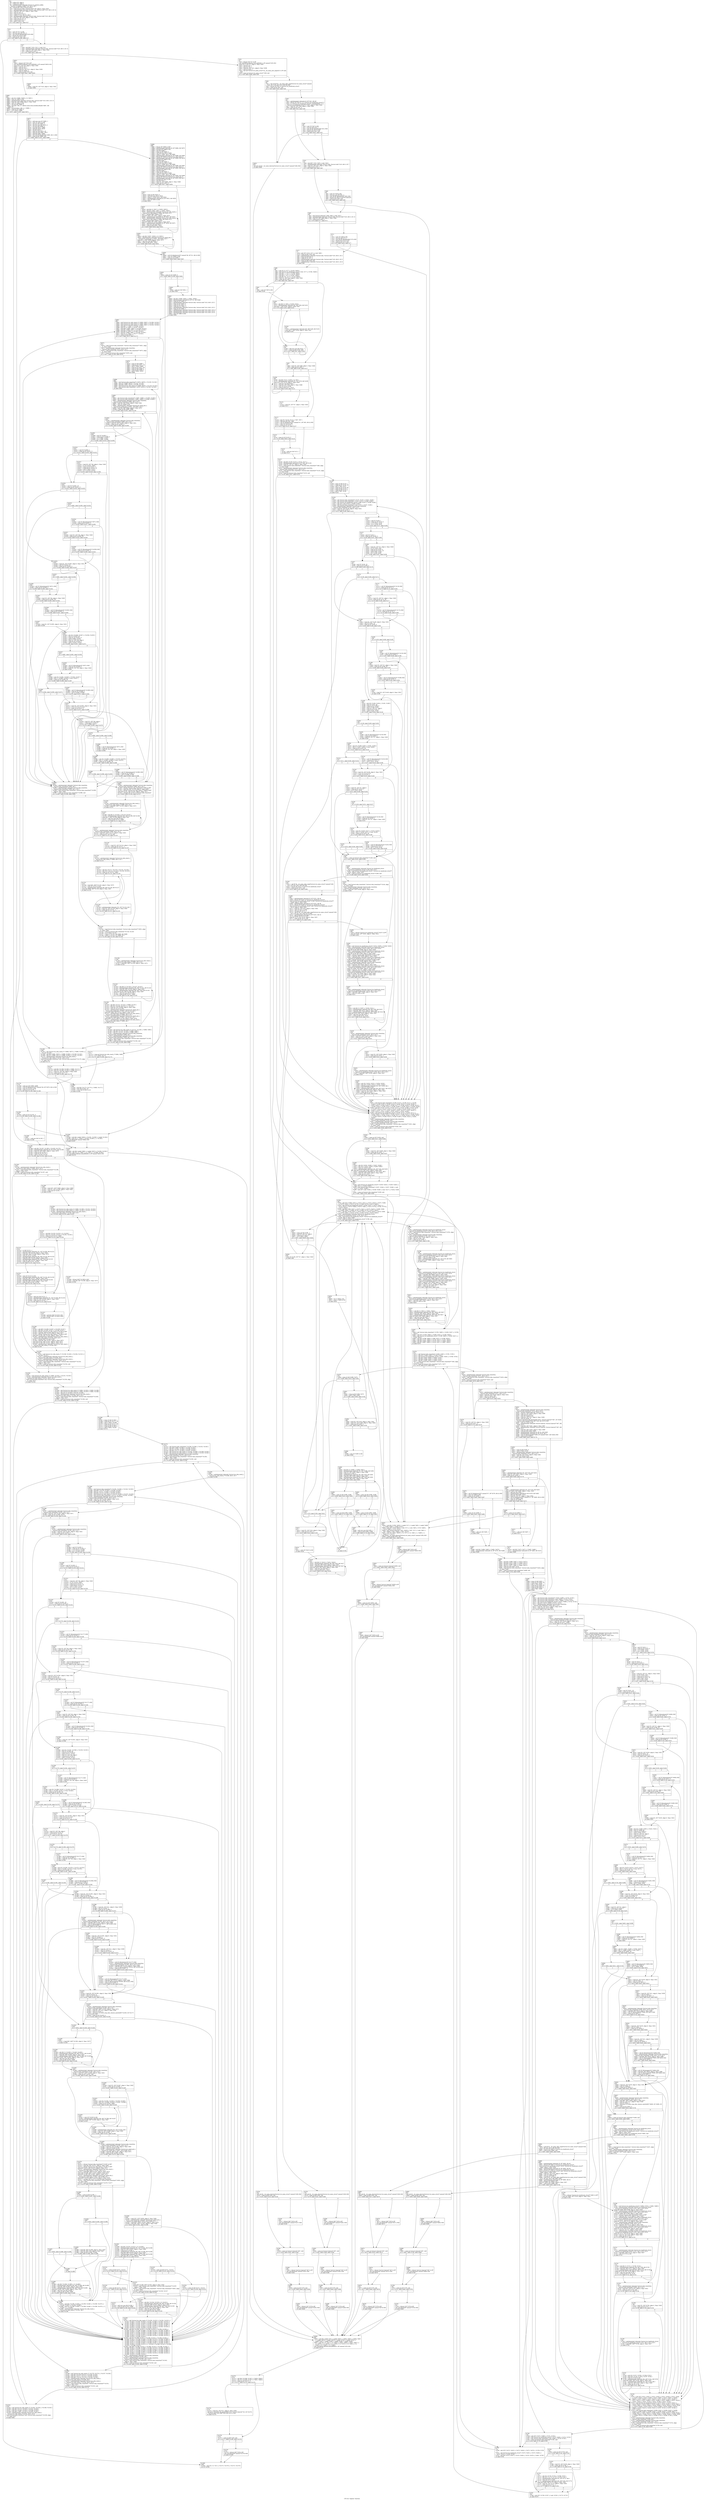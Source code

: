 digraph "CFG for 'regexec' function" {
	label="CFG for 'regexec' function";

	Node0x1de8fd0 [shape=record,label="{%5:\l  %6 = alloca i32, align 4\l  %7 = alloca i32, align 4\l  %8 = getelementptr inbounds %struct.re_pattern_buffer,\l... %struct.re_pattern_buffer* %0, i64 0, i32 1\l  %9 = bitcast i8** %8 to %struct.tnfa**\l  %10 = load %struct.tnfa*, %struct.tnfa** %9, align 8, !tbaa !1632\l  %11 = getelementptr inbounds %struct.tnfa, %struct.tnfa* %10, i64 0, i32 14\l  %12 = load i32, i32* %11, align 8, !tbaa !1638\l  %13 = and i32 %12, 8\l  %14 = icmp eq i32 %13, 0\l  %15 = select i1 %14, i64 %2, i64 0\l  %16 = getelementptr inbounds %struct.tnfa, %struct.tnfa* %10, i64 0, i32 10\l  %17 = load i32, i32* %16, align 8, !tbaa !1641\l  %18 = icmp sgt i32 %17, 0\l  %19 = icmp ne i64 %15, 0\l  %20 = and i1 %18, %19\l  br i1 %20, label %21, label %27\l|{<s0>T|<s1>F}}"];
	Node0x1de8fd0:s0 -> Node0x1de9f60;
	Node0x1de8fd0:s1 -> Node0x1de9fb0;
	Node0x1de9f60 [shape=record,label="{%21:\l21:                                               \l  %22 = zext i32 %17 to i64\l  %23 = shl nuw nsw i64 %22, 3\l  %24 = tail call i8* @malloc(i64 %23) #40\l  %25 = bitcast i8* %24 to i64*\l  %26 = icmp eq i8* %24, null\l  br i1 %26, label %1580, label %27\l|{<s0>T|<s1>F}}"];
	Node0x1de9f60:s0 -> Node0x1df1030;
	Node0x1de9f60:s1 -> Node0x1de9fb0;
	Node0x1de9fb0 [shape=record,label="{%27:\l27:                                               \l  %28 = phi i64* [ %25, %21 ], [ null, %5 ]\l  %29 = getelementptr inbounds %struct.tnfa, %struct.tnfa* %10, i64 0, i32 15\l  %30 = load i32, i32* %29, align 4, !tbaa !1642\l  %31 = icmp eq i32 %30, 0\l  br i1 %31, label %852, label %32\l|{<s0>T|<s1>F}}"];
	Node0x1de9fb0:s0 -> Node0x1deded0;
	Node0x1de9fb0:s1 -> Node0x1dea000;
	Node0x1dea000 [shape=record,label="{%32:\l32:                                               \l  %33 = bitcast i32* %7 to i8*\l  call void @llvm.lifetime.start.p0i8(i64 4, i8* nonnull %33) #41\l  store i32 0, i32* %7, align 4, !tbaa !1643\l  %34 = and i32 %4, 1\l  %35 = and i32 %4, 2\l  %36 = load i32, i32* %11, align 8, !tbaa !1638\l  %37 = and i32 %36, 4\l  %38 = tail call %struct.tre_mem_struct* @__tre_mem_new_impl(i32 0, i8* null)\l... #40\l  %39 = icmp eq %struct.tre_mem_struct* %38, null\l  br i1 %39, label %849, label %40\l|{<s0>T|<s1>F}}"];
	Node0x1dea000:s0 -> Node0x1dede80;
	Node0x1dea000:s1 -> Node0x1dea050;
	Node0x1dea050 [shape=record,label="{%40:\l40:                                               \l  %41 = tail call i8* @__tre_mem_alloc_impl(%struct.tre_mem_struct* nonnull\l... %38, i32 0, i8* null, i32 0, i64 56) #40\l  %42 = bitcast i8* %41 to %struct.tre_backtrack_struct*\l  %43 = icmp eq i8* %41, null\l  br i1 %43, label %832, label %44\l|{<s0>T|<s1>F}}"];
	Node0x1dea050:s0 -> Node0x1dedc50;
	Node0x1dea050:s1 -> Node0x1dea0a0;
	Node0x1dea0a0 [shape=record,label="{%44:\l44:                                               \l  %45 = getelementptr inbounds i8, i8* %41, i64 40\l  %46 = bitcast i8* %45 to \<2 x %struct.tre_backtrack_struct*\>*\l  store \<2 x %struct.tre_backtrack_struct*\> zeroinitializer, \<2 x\l... %struct.tre_backtrack_struct*\>* %46, align 8, !tbaa !1644\l  %47 = load i32, i32* %16, align 8, !tbaa !1641\l  %48 = icmp eq i32 %47, 0\l  br i1 %48, label %55, label %49\l|{<s0>T|<s1>F}}"];
	Node0x1dea0a0:s0 -> Node0x1dea140;
	Node0x1dea0a0:s1 -> Node0x1dea0f0;
	Node0x1dea0f0 [shape=record,label="{%49:\l49:                                               \l  %50 = sext i32 %47 to i64\l  %51 = shl nsw i64 %50, 3\l  %52 = tail call i8* @malloc(i64 %51) #40\l  %53 = bitcast i8* %52 to i64*\l  %54 = icmp eq i8* %52, null\l  br i1 %54, label %832, label %55\l|{<s0>T|<s1>F}}"];
	Node0x1dea0f0:s0 -> Node0x1dedc50;
	Node0x1dea0f0:s1 -> Node0x1dea140;
	Node0x1dea140 [shape=record,label="{%55:\l55:                                               \l  %56 = phi i64* [ %53, %49 ], [ null, %44 ]\l  %57 = getelementptr inbounds %struct.tnfa, %struct.tnfa* %10, i64 0, i32 7\l  %58 = load i32, i32* %57, align 4, !tbaa !1645\l  %59 = icmp eq i32 %58, 0\l  br i1 %59, label %66, label %60\l|{<s0>T|<s1>F}}"];
	Node0x1dea140:s0 -> Node0x1dea1e0;
	Node0x1dea140:s1 -> Node0x1dea190;
	Node0x1dea190 [shape=record,label="{%60:\l60:                                               \l  %61 = zext i32 %58 to i64\l  %62 = shl nuw nsw i64 %61, 4\l  %63 = tail call i8* @malloc(i64 %62) #40\l  %64 = bitcast i8* %63 to %struct.timeval*\l  %65 = icmp eq i8* %63, null\l  br i1 %65, label %833, label %66\l|{<s0>T|<s1>F}}"];
	Node0x1dea190:s0 -> Node0x1dedca0;
	Node0x1dea190:s1 -> Node0x1dea1e0;
	Node0x1dea1e0 [shape=record,label="{%66:\l66:                                               \l  %67 = phi %struct.timeval* [ %64, %60 ], [ null, %55 ]\l  %68 = getelementptr inbounds %struct.tnfa, %struct.tnfa* %10, i64 0, i32 13\l  %69 = load i32, i32* %68, align 4, !tbaa !1646\l  %70 = icmp eq i32 %69, 0\l  br i1 %70, label %77, label %71\l|{<s0>T|<s1>F}}"];
	Node0x1dea1e0:s0 -> Node0x1dea280;
	Node0x1dea1e0:s1 -> Node0x1dea230;
	Node0x1dea230 [shape=record,label="{%71:\l71:                                               \l  %72 = sext i32 %69 to i64\l  %73 = shl nsw i64 %72, 2\l  %74 = tail call i8* @malloc(i64 %73) #40\l  %75 = bitcast i8* %74 to i32*\l  %76 = icmp eq i8* %74, null\l  br i1 %76, label %833, label %77\l|{<s0>T|<s1>F}}"];
	Node0x1dea230:s0 -> Node0x1dedca0;
	Node0x1dea230:s1 -> Node0x1dea280;
	Node0x1dea280 [shape=record,label="{%77:\l77:                                               \l  %78 = phi i32* [ %75, %71 ], [ null, %66 ]\l  %79 = icmp eq i64* %28, null\l  %80 = getelementptr inbounds %struct.tnfa, %struct.tnfa* %10, i64 0, i32 2\l  %81 = icmp eq i32 %34, 0\l  %82 = icmp ne i32 %37, 0\l  %83 = getelementptr inbounds %struct.tnfa, %struct.tnfa* %10, i64 0, i32 3\l  %84 = icmp ne i64* %28, null\l  %85 = getelementptr inbounds %struct.tnfa, %struct.tnfa* %10, i64 0, i32 8\l  br label %86\l}"];
	Node0x1dea280 -> Node0x1dea2d0;
	Node0x1dea2d0 [shape=record,label="{%86:\l86:                                               \l  %87 = phi i32 [ 0, %77 ], [ %130, %828 ]\l  %88 = phi %struct.tre_backtrack_struct* [ %42, %77 ], [ %785, %828 ]\l  %89 = phi i64 [ -1, %77 ], [ %786, %828 ]\l  %90 = phi i64 [ -1, %77 ], [ %119, %828 ]\l  %91 = phi i64 [ 1, %77 ], [ %787, %828 ]\l  %92 = phi i8* [ %1, %77 ], [ %129, %828 ]\l  %93 = load i32, i32* %16, align 8, !tbaa !1641\l  %94 = icmp sgt i32 %93, 0\l  br i1 %94, label %95, label %97\l|{<s0>T|<s1>F}}"];
	Node0x1dea2d0:s0 -> Node0x1dea320;
	Node0x1dea2d0:s1 -> Node0x1dea370;
	Node0x1dea320 [shape=record,label="{%95:\l95:                                               \l  %96 = zext i32 %93 to i64\l  br label %100\l}"];
	Node0x1dea320 -> Node0x1dea3c0;
	Node0x1dea370 [shape=record,label="{%97:\l97:                                               \l  %98 = load i32, i32* %68, align 4, !tbaa !1646\l  %99 = icmp sgt i32 %98, 0\l  br i1 %99, label %108, label %117\l|{<s0>T|<s1>F}}"];
	Node0x1dea370:s0 -> Node0x1dea4b0;
	Node0x1dea370:s1 -> Node0x1dea550;
	Node0x1dea3c0 [shape=record,label="{%100:\l100:                                              \l  %101 = phi i64 [ 0, %95 ], [ %106, %105 ]\l  %102 = getelementptr inbounds i64, i64* %56, i64 %101\l  store i64 -1, i64* %102, align 8, !tbaa !1647\l  br i1 %79, label %105, label %103\l|{<s0>T|<s1>F}}"];
	Node0x1dea3c0:s0 -> Node0x1dea460;
	Node0x1dea3c0:s1 -> Node0x1dea410;
	Node0x1dea410 [shape=record,label="{%103:\l103:                                              \l  %104 = getelementptr inbounds i64, i64* %28, i64 %101\l  store i64 -1, i64* %104, align 8, !tbaa !1647\l  br label %105\l}"];
	Node0x1dea410 -> Node0x1dea460;
	Node0x1dea460 [shape=record,label="{%105:\l105:                                              \l  %106 = add nuw nsw i64 %101, 1\l  %107 = icmp eq i64 %106, %96\l  br i1 %107, label %97, label %100\l|{<s0>T|<s1>F}}"];
	Node0x1dea460:s0 -> Node0x1dea370;
	Node0x1dea460:s1 -> Node0x1dea3c0;
	Node0x1dea4b0 [shape=record,label="{%108:\l108:                                              \l  %109 = phi i64 [ %111, %108 ], [ 0, %97 ]\l  %110 = getelementptr inbounds i32, i32* %78, i64 %109\l  store i32 0, i32* %110, align 4, !tbaa !1643\l  %111 = add nuw nsw i64 %109, 1\l  %112 = load i32, i32* %68, align 4, !tbaa !1646\l  %113 = sext i32 %112 to i64\l  %114 = icmp slt i64 %111, %113\l  br i1 %114, label %108, label %115\l|{<s0>T|<s1>F}}"];
	Node0x1dea4b0:s0 -> Node0x1dea4b0;
	Node0x1dea4b0:s1 -> Node0x1dea500;
	Node0x1dea500 [shape=record,label="{%115:\l115:                                              \l  %116 = load i32, i32* %7, align 4, !tbaa !1643\l  br label %117\l}"];
	Node0x1dea500 -> Node0x1dea550;
	Node0x1dea550 [shape=record,label="{%117:\l117:                                              \l  %118 = phi i32 [ %116, %115 ], [ %87, %97 ]\l  %119 = add nsw i64 %91, %90\l  %120 = call i32 @mbtowc(i32* nonnull %7, i8* %92, i64 4) #40\l  %121 = sext i32 %120 to i64\l  %122 = icmp slt i32 %120, 1\l  br i1 %122, label %123, label %127\l|{<s0>T|<s1>F}}"];
	Node0x1dea550:s0 -> Node0x1dea5a0;
	Node0x1dea550:s1 -> Node0x1dea640;
	Node0x1dea5a0 [shape=record,label="{%123:\l123:                                              \l  %124 = icmp slt i32 %120, 0\l  br i1 %124, label %833, label %125\l|{<s0>T|<s1>F}}"];
	Node0x1dea5a0:s0 -> Node0x1dedca0;
	Node0x1dea5a0:s1 -> Node0x1dea5f0;
	Node0x1dea5f0 [shape=record,label="{%125:\l125:                                              \l  %126 = add nsw i64 %121, 1\l  br label %127\l}"];
	Node0x1dea5f0 -> Node0x1dea640;
	Node0x1dea640 [shape=record,label="{%127:\l127:                                              \l  %128 = phi i64 [ %126, %125 ], [ %121, %117 ]\l  %129 = getelementptr inbounds i8, i8* %92, i64 %128\l  %130 = load i32, i32* %7, align 4, !tbaa !1643\l  %131 = load %struct.tnfa_transition*, %struct.tnfa_transition** %80, align\l... 8, !tbaa !1648\l  %132 = getelementptr inbounds %struct.tnfa_transition,\l... %struct.tnfa_transition* %131, i64 0, i32 2\l  %133 = load %struct.tnfa_transition*, %struct.tnfa_transition** %132, align\l... 8, !tbaa !1649\l  %134 = icmp eq %struct.tnfa_transition* %133, null\l  br i1 %134, label %357, label %135\l|{<s0>T|<s1>F}}"];
	Node0x1dea640:s0 -> Node0x1deb8b0;
	Node0x1dea640:s1 -> Node0x1dea690;
	Node0x1dea690 [shape=record,label="{%135:\l135:                                              \l  %136 = icmp slt i64 %119, 1\l  %137 = icmp eq i32 %118, 10\l  %138 = and i1 %82, %137\l  %139 = icmp eq i32 %118, 95\l  %140 = icmp ne i64 %119, 0\l  %141 = icmp eq i64 %119, 0\l  %142 = and i1 %81, %136\l  br label %143\l}"];
	Node0x1dea690 -> Node0x1dea6e0;
	Node0x1dea6e0 [shape=record,label="{%143:\l143:                                              \l  %144 = phi %struct.tnfa_transition** [ %132, %135 ], [ %341, %336 ]\l  %145 = phi %struct.tnfa_transition* [ %131, %135 ], [ %340, %336 ]\l  %146 = phi %struct.tre_backtrack_struct* [ %88, %135 ], [ %339, %336 ]\l  %147 = phi i32* [ null, %135 ], [ %338, %336 ]\l  %148 = phi %struct.tnfa_transition* [ null, %135 ], [ %337, %336 ]\l  %149 = getelementptr inbounds %struct.tnfa_transition,\l... %struct.tnfa_transition* %145, i64 0, i32 5\l  %150 = load i32, i32* %149, align 8, !tbaa !1651\l  %151 = icmp eq i32 %150, 0\l  br i1 %151, label %240, label %152\l|{<s0>T|<s1>F}}"];
	Node0x1dea6e0:s0 -> Node0x1deafa0;
	Node0x1dea6e0:s1 -> Node0x1dea730;
	Node0x1dea730 [shape=record,label="{%152:\l152:                                              \l  %153 = and i32 %150, 1\l  %154 = icmp eq i32 %153, 0\l  %155 = or i1 %142, %154\l  %156 = or i1 %138, %155\l  br i1 %156, label %157, label %336\l|{<s0>T|<s1>F}}"];
	Node0x1dea730:s0 -> Node0x1dea780;
	Node0x1dea730:s1 -> Node0x1deb770;
	Node0x1dea780 [shape=record,label="{%157:\l157:                                              \l  %158 = and i32 %150, 2\l  %159 = icmp eq i32 %158, 0\l  br i1 %159, label %167, label %160\l|{<s0>T|<s1>F}}"];
	Node0x1dea780:s0 -> Node0x1dea820;
	Node0x1dea780:s1 -> Node0x1dea7d0;
	Node0x1dea7d0 [shape=record,label="{%160:\l160:                                              \l  %161 = load i32, i32* %7, align 4, !tbaa !1643\l  %162 = or i32 %161, %35\l  %163 = icmp eq i32 %162, 0\l  %164 = icmp eq i32 %161, 10\l  %165 = and i1 %82, %164\l  %166 = or i1 %163, %165\l  br i1 %166, label %167, label %336\l|{<s0>T|<s1>F}}"];
	Node0x1dea7d0:s0 -> Node0x1dea820;
	Node0x1dea7d0:s1 -> Node0x1deb770;
	Node0x1dea820 [shape=record,label="{%167:\l167:                                              \l  %168 = and i32 %150, 16\l  %169 = icmp eq i32 %168, 0\l  br i1 %169, label %180, label %170\l|{<s0>T|<s1>F}}"];
	Node0x1dea820:s0 -> Node0x1dea9b0;
	Node0x1dea820:s1 -> Node0x1dea870;
	Node0x1dea870 [shape=record,label="{%170:\l170:                                              \l  br i1 %139, label %336, label %171\l|{<s0>T|<s1>F}}"];
	Node0x1dea870:s0 -> Node0x1deb770;
	Node0x1dea870:s1 -> Node0x1dea8c0;
	Node0x1dea8c0 [shape=record,label="{%171:\l171:                                              \l  %172 = call i32 @iswalnum(i32 %118) #40\l  %173 = icmp eq i32 %172, 0\l  br i1 %173, label %174, label %336\l|{<s0>T|<s1>F}}"];
	Node0x1dea8c0:s0 -> Node0x1dea910;
	Node0x1dea8c0:s1 -> Node0x1deb770;
	Node0x1dea910 [shape=record,label="{%174:\l174:                                              \l  %175 = load i32, i32* %7, align 4, !tbaa !1643\l  %176 = icmp eq i32 %175, 95\l  br i1 %176, label %180, label %177\l|{<s0>T|<s1>F}}"];
	Node0x1dea910:s0 -> Node0x1dea9b0;
	Node0x1dea910:s1 -> Node0x1dea960;
	Node0x1dea960 [shape=record,label="{%177:\l177:                                              \l  %178 = call i32 @iswalnum(i32 %175) #40\l  %179 = icmp eq i32 %178, 0\l  br i1 %179, label %336, label %180\l|{<s0>T|<s1>F}}"];
	Node0x1dea960:s0 -> Node0x1deb770;
	Node0x1dea960:s1 -> Node0x1dea9b0;
	Node0x1dea9b0 [shape=record,label="{%180:\l180:                                              \l  %181 = load i32, i32* %149, align 8, !tbaa !1651\l  %182 = and i32 %181, 32\l  %183 = icmp eq i32 %182, 0\l  br i1 %183, label %196, label %184\l|{<s0>T|<s1>F}}"];
	Node0x1dea9b0:s0 -> Node0x1deab90;
	Node0x1dea9b0:s1 -> Node0x1deaa00;
	Node0x1deaa00 [shape=record,label="{%184:\l184:                                              \l  br i1 %139, label %188, label %185\l|{<s0>T|<s1>F}}"];
	Node0x1deaa00:s0 -> Node0x1deaaa0;
	Node0x1deaa00:s1 -> Node0x1deaa50;
	Node0x1deaa50 [shape=record,label="{%185:\l185:                                              \l  %186 = call i32 @iswalnum(i32 %118) #40\l  %187 = icmp eq i32 %186, 0\l  br i1 %187, label %336, label %188\l|{<s0>T|<s1>F}}"];
	Node0x1deaa50:s0 -> Node0x1deb770;
	Node0x1deaa50:s1 -> Node0x1deaaa0;
	Node0x1deaaa0 [shape=record,label="{%188:\l188:                                              \l  %189 = load i32, i32* %7, align 4, !tbaa !1643\l  %190 = icmp eq i32 %189, 95\l  br i1 %190, label %336, label %191\l|{<s0>T|<s1>F}}"];
	Node0x1deaaa0:s0 -> Node0x1deb770;
	Node0x1deaaa0:s1 -> Node0x1deaaf0;
	Node0x1deaaf0 [shape=record,label="{%191:\l191:                                              \l  %192 = call i32 @iswalnum(i32 %189) #40\l  %193 = icmp eq i32 %192, 0\l  br i1 %193, label %194, label %336\l|{<s0>T|<s1>F}}"];
	Node0x1deaaf0:s0 -> Node0x1deab40;
	Node0x1deaaf0:s1 -> Node0x1deb770;
	Node0x1deab40 [shape=record,label="{%194:\l194:                                              \l  %195 = load i32, i32* %149, align 8, !tbaa !1651\l  br label %196\l}"];
	Node0x1deab40 -> Node0x1deab90;
	Node0x1deab90 [shape=record,label="{%196:\l196:                                              \l  %197 = phi i32 [ %195, %194 ], [ %181, %180 ]\l  %198 = and i32 %197, 64\l  %199 = icmp ne i32 %198, 0\l  %200 = and i1 %140, %199\l  %201 = load i32, i32* %7, align 4\l  %202 = icmp ne i32 %201, 0\l  %203 = and i1 %202, %200\l  br i1 %203, label %204, label %218\l|{<s0>T|<s1>F}}"];
	Node0x1deab90:s0 -> Node0x1deabe0;
	Node0x1deab90:s1 -> Node0x1dead70;
	Node0x1deabe0 [shape=record,label="{%204:\l204:                                              \l  br i1 %139, label %209, label %205\l|{<s0>T|<s1>F}}"];
	Node0x1deabe0:s0 -> Node0x1deac80;
	Node0x1deabe0:s1 -> Node0x1deac30;
	Node0x1deac30 [shape=record,label="{%205:\l205:                                              \l  %206 = call i32 @iswalnum(i32 %118) #40\l  %207 = icmp ne i32 %206, 0\l  %208 = load i32, i32* %7, align 4, !tbaa !1643\l  br label %209\l}"];
	Node0x1deac30 -> Node0x1deac80;
	Node0x1deac80 [shape=record,label="{%209:\l209:                                              \l  %210 = phi i32 [ %208, %205 ], [ %201, %204 ]\l  %211 = phi i1 [ %207, %205 ], [ true, %204 ]\l  %212 = icmp eq i32 %210, 95\l  br i1 %212, label %213, label %214\l|{<s0>T|<s1>F}}"];
	Node0x1deac80:s0 -> Node0x1deacd0;
	Node0x1deac80:s1 -> Node0x1dead20;
	Node0x1deacd0 [shape=record,label="{%213:\l213:                                              \l  br i1 %211, label %336, label %218\l|{<s0>T|<s1>F}}"];
	Node0x1deacd0:s0 -> Node0x1deb770;
	Node0x1deacd0:s1 -> Node0x1dead70;
	Node0x1dead20 [shape=record,label="{%214:\l214:                                              \l  %215 = call i32 @iswalnum(i32 %210) #40\l  %216 = icmp ne i32 %215, 0\l  %217 = xor i1 %211, %216\l  br i1 %217, label %218, label %336\l|{<s0>T|<s1>F}}"];
	Node0x1dead20:s0 -> Node0x1dead70;
	Node0x1dead20:s1 -> Node0x1deb770;
	Node0x1dead70 [shape=record,label="{%218:\l218:                                              \l  %219 = load i32, i32* %149, align 8, !tbaa !1651\l  %220 = trunc i32 %219 to i8\l  %221 = icmp slt i8 %220, 0\l  br i1 %221, label %222, label %240\l|{<s0>T|<s1>F}}"];
	Node0x1dead70:s0 -> Node0x1deadc0;
	Node0x1dead70:s1 -> Node0x1deafa0;
	Node0x1deadc0 [shape=record,label="{%222:\l222:                                              \l  %223 = load i32, i32* %7, align 4\l  %224 = icmp eq i32 %223, 0\l  %225 = or i1 %141, %224\l  br i1 %225, label %336, label %226\l|{<s0>T|<s1>F}}"];
	Node0x1deadc0:s0 -> Node0x1deb770;
	Node0x1deadc0:s1 -> Node0x1deae10;
	Node0x1deae10 [shape=record,label="{%226:\l226:                                              \l  br i1 %139, label %231, label %227\l|{<s0>T|<s1>F}}"];
	Node0x1deae10:s0 -> Node0x1deaeb0;
	Node0x1deae10:s1 -> Node0x1deae60;
	Node0x1deae60 [shape=record,label="{%227:\l227:                                              \l  %228 = call i32 @iswalnum(i32 %118) #40\l  %229 = icmp ne i32 %228, 0\l  %230 = load i32, i32* %7, align 4, !tbaa !1643\l  br label %231\l}"];
	Node0x1deae60 -> Node0x1deaeb0;
	Node0x1deaeb0 [shape=record,label="{%231:\l231:                                              \l  %232 = phi i32 [ %230, %227 ], [ %223, %226 ]\l  %233 = phi i1 [ %229, %227 ], [ true, %226 ]\l  %234 = icmp eq i32 %232, 95\l  br i1 %234, label %235, label %236\l|{<s0>T|<s1>F}}"];
	Node0x1deaeb0:s0 -> Node0x1deaf00;
	Node0x1deaeb0:s1 -> Node0x1deaf50;
	Node0x1deaf00 [shape=record,label="{%235:\l235:                                              \l  br i1 %233, label %240, label %336\l|{<s0>T|<s1>F}}"];
	Node0x1deaf00:s0 -> Node0x1deafa0;
	Node0x1deaf00:s1 -> Node0x1deb770;
	Node0x1deaf50 [shape=record,label="{%236:\l236:                                              \l  %237 = call i32 @iswalnum(i32 %232) #40\l  %238 = icmp ne i32 %237, 0\l  %239 = xor i1 %233, %238\l  br i1 %239, label %336, label %240\l|{<s0>T|<s1>F}}"];
	Node0x1deaf50:s0 -> Node0x1deb770;
	Node0x1deaf50:s1 -> Node0x1deafa0;
	Node0x1deafa0 [shape=record,label="{%240:\l240:                                              \l  %241 = icmp eq %struct.tnfa_transition* %148, null\l  br i1 %241, label %242, label %246\l|{<s0>T|<s1>F}}"];
	Node0x1deafa0:s0 -> Node0x1deaff0;
	Node0x1deafa0:s1 -> Node0x1deb040;
	Node0x1deaff0 [shape=record,label="{%242:\l242:                                              \l  %243 = load %struct.tnfa_transition*, %struct.tnfa_transition** %144, align\l... 8, !tbaa !1649\l  %244 = getelementptr inbounds %struct.tnfa_transition,\l... %struct.tnfa_transition* %145, i64 0, i32 4\l  %245 = load i32*, i32** %244, align 8, !tbaa !1652\l  br label %336\l}"];
	Node0x1deaff0 -> Node0x1deb770;
	Node0x1deb040 [shape=record,label="{%246:\l246:                                              \l  %247 = getelementptr inbounds %struct.tre_backtrack_struct,\l... %struct.tre_backtrack_struct* %146, i64 0, i32 2\l  %248 = load %struct.tre_backtrack_struct*, %struct.tre_backtrack_struct**\l... %247, align 8, !tbaa !1653\l  %249 = icmp eq %struct.tre_backtrack_struct* %248, null\l  br i1 %249, label %250, label %292\l|{<s0>T|<s1>F}}"];
	Node0x1deb040:s0 -> Node0x1deb090;
	Node0x1deb040:s1 -> Node0x1deb540;
	Node0x1deb090 [shape=record,label="{%250:\l250:                                              \l  %251 = call i8* @__tre_mem_alloc_impl(%struct.tre_mem_struct* nonnull %38,\l... i32 0, i8* null, i32 0, i64 56) #40\l  %252 = bitcast i8* %251 to %struct.tre_backtrack_struct*\l  %253 = icmp eq i8* %251, null\l  br i1 %253, label %254, label %266\l|{<s0>T|<s1>F}}"];
	Node0x1deb090:s0 -> Node0x1deb0e0;
	Node0x1deb090:s1 -> Node0x1deb2c0;
	Node0x1deb0e0 [shape=record,label="{%254:\l254:                                              \l  call void @__tre_mem_destroy(%struct.tre_mem_struct* nonnull %38) #40\l  %255 = icmp eq i64* %56, null\l  br i1 %255, label %258, label %256\l|{<s0>T|<s1>F}}"];
	Node0x1deb0e0:s0 -> Node0x1deb180;
	Node0x1deb0e0:s1 -> Node0x1deb130;
	Node0x1deb130 [shape=record,label="{%256:\l256:                                              \l  %257 = bitcast i64* %56 to i8*\l  call void @free(i8* nonnull %257) #40\l  br label %258\l}"];
	Node0x1deb130 -> Node0x1deb180;
	Node0x1deb180 [shape=record,label="{%258:\l258:                                              \l  %259 = icmp eq %struct.timeval* %67, null\l  br i1 %259, label %262, label %260\l|{<s0>T|<s1>F}}"];
	Node0x1deb180:s0 -> Node0x1deb220;
	Node0x1deb180:s1 -> Node0x1deb1d0;
	Node0x1deb1d0 [shape=record,label="{%260:\l260:                                              \l  %261 = bitcast %struct.timeval* %67 to i8*\l  call void @free(i8* nonnull %261) #40\l  br label %262\l}"];
	Node0x1deb1d0 -> Node0x1deb220;
	Node0x1deb220 [shape=record,label="{%262:\l262:                                              \l  %263 = icmp eq i32* %78, null\l  br i1 %263, label %849, label %264\l|{<s0>T|<s1>F}}"];
	Node0x1deb220:s0 -> Node0x1dede80;
	Node0x1deb220:s1 -> Node0x1deb270;
	Node0x1deb270 [shape=record,label="{%264:\l264:                                              \l  %265 = bitcast i32* %78 to i8*\l  call void @free(i8* nonnull %265) #40\l  br label %849\l}"];
	Node0x1deb270 -> Node0x1dede80;
	Node0x1deb2c0 [shape=record,label="{%266:\l266:                                              \l  %267 = getelementptr inbounds i8, i8* %251, i64 40\l  %268 = bitcast i8* %267 to %struct.tre_backtrack_struct**\l  store %struct.tre_backtrack_struct* %146, %struct.tre_backtrack_struct**\l... %268, align 8, !tbaa !1656\l  %269 = getelementptr inbounds i8, i8* %251, i64 48\l  %270 = bitcast i8* %269 to %struct.tre_backtrack_struct**\l  store %struct.tre_backtrack_struct* null, %struct.tre_backtrack_struct**\l... %270, align 8, !tbaa !1653\l  %271 = load i32, i32* %16, align 8, !tbaa !1641\l  %272 = sext i32 %271 to i64\l  %273 = shl nsw i64 %272, 3\l  %274 = call i8* @__tre_mem_alloc_impl(%struct.tre_mem_struct* nonnull %38,\l... i32 0, i8* null, i32 0, i64 %273) #40\l  %275 = getelementptr inbounds i8, i8* %251, i64 32\l  %276 = bitcast i8* %275 to i8**\l  store i8* %274, i8** %276, align 8, !tbaa !1657\l  %277 = icmp eq i8* %274, null\l  br i1 %277, label %278, label %290\l|{<s0>T|<s1>F}}"];
	Node0x1deb2c0:s0 -> Node0x1deb310;
	Node0x1deb2c0:s1 -> Node0x1deb4f0;
	Node0x1deb310 [shape=record,label="{%278:\l278:                                              \l  call void @__tre_mem_destroy(%struct.tre_mem_struct* nonnull %38) #40\l  %279 = icmp eq i64* %56, null\l  br i1 %279, label %282, label %280\l|{<s0>T|<s1>F}}"];
	Node0x1deb310:s0 -> Node0x1deb3b0;
	Node0x1deb310:s1 -> Node0x1deb360;
	Node0x1deb360 [shape=record,label="{%280:\l280:                                              \l  %281 = bitcast i64* %56 to i8*\l  call void @free(i8* nonnull %281) #40\l  br label %282\l}"];
	Node0x1deb360 -> Node0x1deb3b0;
	Node0x1deb3b0 [shape=record,label="{%282:\l282:                                              \l  %283 = icmp eq %struct.timeval* %67, null\l  br i1 %283, label %286, label %284\l|{<s0>T|<s1>F}}"];
	Node0x1deb3b0:s0 -> Node0x1deb450;
	Node0x1deb3b0:s1 -> Node0x1deb400;
	Node0x1deb400 [shape=record,label="{%284:\l284:                                              \l  %285 = bitcast %struct.timeval* %67 to i8*\l  call void @free(i8* nonnull %285) #40\l  br label %286\l}"];
	Node0x1deb400 -> Node0x1deb450;
	Node0x1deb450 [shape=record,label="{%286:\l286:                                              \l  %287 = icmp eq i32* %78, null\l  br i1 %287, label %849, label %288\l|{<s0>T|<s1>F}}"];
	Node0x1deb450:s0 -> Node0x1dede80;
	Node0x1deb450:s1 -> Node0x1deb4a0;
	Node0x1deb4a0 [shape=record,label="{%288:\l288:                                              \l  %289 = bitcast i32* %78 to i8*\l  call void @free(i8* nonnull %289) #40\l  br label %849\l}"];
	Node0x1deb4a0 -> Node0x1dede80;
	Node0x1deb4f0 [shape=record,label="{%290:\l290:                                              \l  %291 = bitcast %struct.tre_backtrack_struct** %247 to i8**\l  store i8* %251, i8** %291, align 8, !tbaa !1653\l  br label %292\l}"];
	Node0x1deb4f0 -> Node0x1deb540;
	Node0x1deb540 [shape=record,label="{%292:\l292:                                              \l  %293 = phi %struct.tre_backtrack_struct* [ %252, %290 ], [ %248, %246 ]\l  %294 = getelementptr inbounds %struct.tre_backtrack_struct,\l... %struct.tre_backtrack_struct* %293, i64 0, i32 0, i32 0\l  store i64 %119, i64* %294, align 8, !tbaa !1658\l  %295 = getelementptr inbounds %struct.tre_backtrack_struct,\l... %struct.tre_backtrack_struct* %293, i64 0, i32 0, i32 1\l  store i8* %129, i8** %295, align 8, !tbaa !1659\l  %296 = bitcast %struct.tnfa_transition** %144 to i64*\l  %297 = load i64, i64* %296, align 8, !tbaa !1649\l  %298 = getelementptr inbounds %struct.tre_backtrack_struct,\l... %struct.tre_backtrack_struct* %293, i64 0, i32 0, i32 2\l  %299 = bitcast %struct.tnfa_transition** %298 to i64*\l  store i64 %297, i64* %299, align 8, !tbaa !1660\l  %300 = getelementptr inbounds %struct.tnfa_transition,\l... %struct.tnfa_transition* %145, i64 0, i32 3\l  %301 = load i32, i32* %300, align 8, !tbaa !1661\l  %302 = getelementptr inbounds %struct.tre_backtrack_struct,\l... %struct.tre_backtrack_struct* %293, i64 0, i32 0, i32 3\l  store i32 %301, i32* %302, align 8, !tbaa !1662\l  %303 = load i32, i32* %7, align 4, !tbaa !1643\l  %304 = getelementptr inbounds %struct.tre_backtrack_struct,\l... %struct.tre_backtrack_struct* %293, i64 0, i32 0, i32 4\l  store i32 %303, i32* %304, align 4, !tbaa !1663\l  %305 = load i32, i32* %16, align 8, !tbaa !1641\l  %306 = icmp sgt i32 %305, 0\l  br i1 %306, label %307, label %318\l|{<s0>T|<s1>F}}"];
	Node0x1deb540:s0 -> Node0x1deb590;
	Node0x1deb540:s1 -> Node0x1deb630;
	Node0x1deb590 [shape=record,label="{%307:\l307:                                              \l  %308 = getelementptr inbounds %struct.tre_backtrack_struct,\l... %struct.tre_backtrack_struct* %293, i64 0, i32 0, i32 5\l  %309 = load i64*, i64** %308, align 8, !tbaa !1657\l  %310 = zext i32 %305 to i64\l  br label %311\l}"];
	Node0x1deb590 -> Node0x1deb5e0;
	Node0x1deb5e0 [shape=record,label="{%311:\l311:                                              \l  %312 = phi i64 [ 0, %307 ], [ %316, %311 ]\l  %313 = getelementptr inbounds i64, i64* %56, i64 %312\l  %314 = load i64, i64* %313, align 8, !tbaa !1647\l  %315 = getelementptr inbounds i64, i64* %309, i64 %312\l  store i64 %314, i64* %315, align 8, !tbaa !1647\l  %316 = add nuw nsw i64 %312, 1\l  %317 = icmp eq i64 %316, %310\l  br i1 %317, label %318, label %311\l|{<s0>T|<s1>F}}"];
	Node0x1deb5e0:s0 -> Node0x1deb630;
	Node0x1deb5e0:s1 -> Node0x1deb5e0;
	Node0x1deb630 [shape=record,label="{%318:\l318:                                              \l  %319 = getelementptr inbounds %struct.tnfa_transition,\l... %struct.tnfa_transition* %145, i64 0, i32 4\l  %320 = load i32*, i32** %319, align 8, !tbaa !1652\l  %321 = icmp eq i32* %320, null\l  br i1 %321, label %336, label %322\l|{<s0>T|<s1>F}}"];
	Node0x1deb630:s0 -> Node0x1deb770;
	Node0x1deb630:s1 -> Node0x1deb680;
	Node0x1deb680 [shape=record,label="{%322:\l322:                                              \l  %323 = load i32, i32* %320, align 4, !tbaa !1643\l  %324 = icmp sgt i32 %323, -1\l  br i1 %324, label %325, label %336\l|{<s0>T|<s1>F}}"];
	Node0x1deb680:s0 -> Node0x1deb6d0;
	Node0x1deb680:s1 -> Node0x1deb770;
	Node0x1deb6d0 [shape=record,label="{%325:\l325:                                              \l  %326 = getelementptr inbounds %struct.tre_backtrack_struct,\l... %struct.tre_backtrack_struct* %293, i64 0, i32 0, i32 5\l  %327 = load i64*, i64** %326, align 8, !tbaa !1657\l  br label %328\l}"];
	Node0x1deb6d0 -> Node0x1deb720;
	Node0x1deb720 [shape=record,label="{%328:\l328:                                              \l  %329 = phi i32 [ %323, %325 ], [ %334, %328 ]\l  %330 = phi i32* [ %320, %325 ], [ %331, %328 ]\l  %331 = getelementptr inbounds i32, i32* %330, i64 1\l  %332 = zext i32 %329 to i64\l  %333 = getelementptr inbounds i64, i64* %327, i64 %332\l  store i64 %119, i64* %333, align 8, !tbaa !1647\l  %334 = load i32, i32* %331, align 4, !tbaa !1643\l  %335 = icmp sgt i32 %334, -1\l  br i1 %335, label %328, label %336\l|{<s0>T|<s1>F}}"];
	Node0x1deb720:s0 -> Node0x1deb720;
	Node0x1deb720:s1 -> Node0x1deb770;
	Node0x1deb770 [shape=record,label="{%336:\l336:                                              \l  %337 = phi %struct.tnfa_transition* [ %148, %170 ], [ %148, %171 ], [ %148,\l... %188 ], [ %148, %191 ], [ %148, %214 ], [ %148, %222 ], [ %148, %236 ], [\l... %243, %242 ], [ %148, %185 ], [ %148, %177 ], [ %148, %318 ], [ %148, %213 ],\l... [ %148, %235 ], [ %148, %152 ], [ %148, %160 ], [ %148, %322 ], [ %148, %328 ]\l  %338 = phi i32* [ %147, %170 ], [ %147, %171 ], [ %147, %188 ], [ %147, %191\l... ], [ %147, %214 ], [ %147, %222 ], [ %147, %236 ], [ %245, %242 ], [ %147,\l... %185 ], [ %147, %177 ], [ %147, %318 ], [ %147, %213 ], [ %147, %235 ], [\l... %147, %152 ], [ %147, %160 ], [ %147, %322 ], [ %147, %328 ]\l  %339 = phi %struct.tre_backtrack_struct* [ %146, %170 ], [ %146, %171 ], [\l... %146, %188 ], [ %146, %191 ], [ %146, %214 ], [ %146, %222 ], [ %146, %236 ],\l... [ %146, %242 ], [ %146, %185 ], [ %146, %177 ], [ %293, %318 ], [ %146, %213\l... ], [ %146, %235 ], [ %146, %152 ], [ %146, %160 ], [ %293, %322 ], [ %293,\l... %328 ]\l  %340 = getelementptr inbounds %struct.tnfa_transition,\l... %struct.tnfa_transition* %145, i64 1\l  %341 = getelementptr inbounds %struct.tnfa_transition,\l... %struct.tnfa_transition* %145, i64 1, i32 2\l  %342 = load %struct.tnfa_transition*, %struct.tnfa_transition** %341, align\l... 8, !tbaa !1649\l  %343 = icmp eq %struct.tnfa_transition* %342, null\l  br i1 %343, label %344, label %143\l|{<s0>T|<s1>F}}"];
	Node0x1deb770:s0 -> Node0x1deb7c0;
	Node0x1deb770:s1 -> Node0x1dea6e0;
	Node0x1deb7c0 [shape=record,label="{%344:\l344:                                              \l  %345 = icmp eq i32* %338, null\l  br i1 %345, label %357, label %346\l|{<s0>T|<s1>F}}"];
	Node0x1deb7c0:s0 -> Node0x1deb8b0;
	Node0x1deb7c0:s1 -> Node0x1deb810;
	Node0x1deb810 [shape=record,label="{%346:\l346:                                              \l  %347 = load i32, i32* %338, align 4, !tbaa !1643\l  %348 = icmp sgt i32 %347, -1\l  br i1 %348, label %349, label %357\l|{<s0>T|<s1>F}}"];
	Node0x1deb810:s0 -> Node0x1deb860;
	Node0x1deb810:s1 -> Node0x1deb8b0;
	Node0x1deb860 [shape=record,label="{%349:\l349:                                              \l  %350 = phi i32 [ %355, %349 ], [ %347, %346 ]\l  %351 = phi i32* [ %354, %349 ], [ %338, %346 ]\l  %352 = zext i32 %350 to i64\l  %353 = getelementptr inbounds i64, i64* %56, i64 %352\l  store i64 %119, i64* %353, align 8, !tbaa !1647\l  %354 = getelementptr inbounds i32, i32* %351, i64 1\l  %355 = load i32, i32* %354, align 4, !tbaa !1643\l  %356 = icmp sgt i32 %355, -1\l  br i1 %356, label %349, label %357\l|{<s0>T|<s1>F}}"];
	Node0x1deb860:s0 -> Node0x1deb860;
	Node0x1deb860:s1 -> Node0x1deb8b0;
	Node0x1deb8b0 [shape=record,label="{%357:\l357:                                              \l  %358 = phi %struct.tre_backtrack_struct* [ %339, %344 ], [ %339, %346 ], [\l... %88, %127 ], [ %339, %349 ]\l  %359 = phi %struct.tnfa_transition* [ %337, %344 ], [ %337, %346 ], [ null,\l... %127 ], [ %337, %349 ]\l  %360 = phi i32* [ null, %344 ], [ %338, %346 ], [ null, %127 ], [ %354, %349\l... ]\l  %361 = icmp eq %struct.tnfa_transition* %359, null\l  br i1 %361, label %783, label %362\l|{<s0>T|<s1>F}}"];
	Node0x1deb8b0:s0 -> Node0x1ded980;
	Node0x1deb8b0:s1 -> Node0x1deb900;
	Node0x1deb900 [shape=record,label="{%362:\l362:                                              \l  %363 = phi %struct.tnfa_transition* [ %793, %803 ], [ %359, %357 ], [ %793,\l... %816 ]\l  %364 = phi i32* [ %784, %803 ], [ %360, %357 ], [ %784, %816 ]\l  %365 = phi %struct.tre_backtrack_struct* [ %789, %803 ], [ %358, %357 ], [\l... %789, %816 ]\l  %366 = phi i64 [ %786, %803 ], [ %89, %357 ], [ %786, %816 ]\l  %367 = phi i64 [ %787, %803 ], [ %128, %357 ], [ %787, %816 ]\l  %368 = phi i64 [ %805, %803 ], [ %119, %357 ], [ %805, %816 ]\l  %369 = phi i8* [ %807, %803 ], [ %129, %357 ], [ %807, %816 ]\l  br label %370\l}"];
	Node0x1deb900 -> Node0x1deb950;
	Node0x1deb950 [shape=record,label="{%370:\l370:                                              \l  %371 = phi %struct.tnfa_transition* [ %363, %362 ], [ %761, %765 ]\l  %372 = phi i32* [ %364, %362 ], [ %766, %765 ]\l  %373 = phi %struct.tre_backtrack_struct* [ %365, %362 ], [ %760, %765 ]\l  %374 = phi i64 [ %367, %362 ], [ %491, %765 ]\l  %375 = phi i64 [ %368, %362 ], [ %495, %765 ]\l  %376 = phi i8* [ %369, %362 ], [ %493, %765 ]\l  %377 = load %struct.tnfa_transition*, %struct.tnfa_transition** %83, align\l... 8, !tbaa !1664\l  %378 = icmp eq %struct.tnfa_transition* %371, %377\l  br i1 %378, label %379, label %423\l|{<s0>T|<s1>F}}"];
	Node0x1deb950:s0 -> Node0x1deb9a0;
	Node0x1deb950:s1 -> Node0x1debe00;
	Node0x1deb9a0 [shape=record,label="{%379:\l379:                                              \l  %380 = icmp slt i64 %366, %375\l  br i1 %380, label %410, label %381\l|{<s0>T|<s1>F}}"];
	Node0x1deb9a0:s0 -> Node0x1debcc0;
	Node0x1deb9a0:s1 -> Node0x1deb9f0;
	Node0x1deb9f0 [shape=record,label="{%381:\l381:                                              \l  %382 = icmp eq i64 %366, %375\l  %383 = and i1 %84, %382\l  br i1 %383, label %384, label %783\l|{<s0>T|<s1>F}}"];
	Node0x1deb9f0:s0 -> Node0x1deba40;
	Node0x1deb9f0:s1 -> Node0x1ded980;
	Node0x1deba40 [shape=record,label="{%384:\l384:                                              \l  %385 = load i32, i32* %16, align 8, !tbaa !1641\l  %386 = load i32*, i32** %85, align 8, !tbaa !1665\l  %387 = icmp sgt i32 %385, 0\l  br i1 %387, label %388, label %783\l|{<s0>T|<s1>F}}"];
	Node0x1deba40:s0 -> Node0x1deba90;
	Node0x1deba40:s1 -> Node0x1ded980;
	Node0x1deba90 [shape=record,label="{%388:\l388:                                              \l  %389 = zext i32 %385 to i64\l  br label %390\l}"];
	Node0x1deba90 -> Node0x1debae0;
	Node0x1debae0 [shape=record,label="{%390:\l390:                                              \l  %391 = phi i64 [ 0, %388 ], [ %408, %407 ]\l  %392 = getelementptr inbounds i32, i32* %386, i64 %391\l  %393 = load i32, i32* %392, align 4, !tbaa !1666\l  %394 = icmp eq i32 %393, 0\l  %395 = getelementptr inbounds i64, i64* %56, i64 %391\l  %396 = load i64, i64* %395, align 8, !tbaa !1647\l  %397 = getelementptr inbounds i64, i64* %28, i64 %391\l  %398 = load i64, i64* %397, align 8, !tbaa !1647\l  br i1 %394, label %399, label %403\l|{<s0>T|<s1>F}}"];
	Node0x1debae0:s0 -> Node0x1debb30;
	Node0x1debae0:s1 -> Node0x1debbd0;
	Node0x1debb30 [shape=record,label="{%399:\l399:                                              \l  %400 = icmp slt i64 %396, %398\l  br i1 %400, label %410, label %401\l|{<s0>T|<s1>F}}"];
	Node0x1debb30:s0 -> Node0x1debcc0;
	Node0x1debb30:s1 -> Node0x1debb80;
	Node0x1debb80 [shape=record,label="{%401:\l401:                                              \l  %402 = icmp sgt i64 %396, %398\l  br i1 %402, label %778, label %407\l|{<s0>T|<s1>F}}"];
	Node0x1debb80:s0 -> Node0x1ded8e0;
	Node0x1debb80:s1 -> Node0x1debc70;
	Node0x1debbd0 [shape=record,label="{%403:\l403:                                              \l  %404 = icmp sgt i64 %396, %398\l  br i1 %404, label %410, label %405\l|{<s0>T|<s1>F}}"];
	Node0x1debbd0:s0 -> Node0x1debcc0;
	Node0x1debbd0:s1 -> Node0x1debc20;
	Node0x1debc20 [shape=record,label="{%405:\l405:                                              \l  %406 = icmp slt i64 %396, %398\l  br i1 %406, label %778, label %407\l|{<s0>T|<s1>F}}"];
	Node0x1debc20:s0 -> Node0x1ded8e0;
	Node0x1debc20:s1 -> Node0x1debc70;
	Node0x1debc70 [shape=record,label="{%407:\l407:                                              \l  %408 = add nuw nsw i64 %391, 1\l  %409 = icmp eq i64 %408, %389\l  br i1 %409, label %778, label %390\l|{<s0>T|<s1>F}}"];
	Node0x1debc70:s0 -> Node0x1ded8e0;
	Node0x1debc70:s1 -> Node0x1debae0;
	Node0x1debcc0 [shape=record,label="{%410:\l410:                                              \l  br i1 %79, label %783, label %411\l|{<s0>T|<s1>F}}"];
	Node0x1debcc0:s0 -> Node0x1ded980;
	Node0x1debcc0:s1 -> Node0x1debd10;
	Node0x1debd10 [shape=record,label="{%411:\l411:                                              \l  %412 = load i32, i32* %16, align 8, !tbaa !1641\l  %413 = icmp sgt i32 %412, 0\l  br i1 %413, label %414, label %783\l|{<s0>T|<s1>F}}"];
	Node0x1debd10:s0 -> Node0x1debd60;
	Node0x1debd10:s1 -> Node0x1ded980;
	Node0x1debd60 [shape=record,label="{%414:\l414:                                              \l  %415 = zext i32 %412 to i64\l  br label %416\l}"];
	Node0x1debd60 -> Node0x1debdb0;
	Node0x1debdb0 [shape=record,label="{%416:\l416:                                              \l  %417 = phi i64 [ 0, %414 ], [ %421, %416 ]\l  %418 = getelementptr inbounds i64, i64* %56, i64 %417\l  %419 = load i64, i64* %418, align 8, !tbaa !1647\l  %420 = getelementptr inbounds i64, i64* %28, i64 %417\l  store i64 %419, i64* %420, align 8, !tbaa !1647\l  %421 = add nuw nsw i64 %417, 1\l  %422 = icmp eq i64 %421, %415\l  br i1 %422, label %783, label %416\l|{<s0>T|<s1>F}}"];
	Node0x1debdb0:s0 -> Node0x1ded980;
	Node0x1debdb0:s1 -> Node0x1debdb0;
	Node0x1debe00 [shape=record,label="{%423:\l423:                                              \l  %424 = getelementptr inbounds %struct.tnfa_transition,\l... %struct.tnfa_transition* %371, i64 0, i32 2\l  %425 = load %struct.tnfa_transition*, %struct.tnfa_transition** %424, align\l... 8, !tbaa !1649\l  %426 = icmp eq %struct.tnfa_transition* %425, null\l  br i1 %426, label %476, label %427\l|{<s0>T|<s1>F}}"];
	Node0x1debe00:s0 -> Node0x1dec0d0;
	Node0x1debe00:s1 -> Node0x1debe50;
	Node0x1debe50 [shape=record,label="{%427:\l427:                                              \l  %428 = getelementptr inbounds %struct.tnfa_transition,\l... %struct.tnfa_transition* %371, i64 0, i32 5\l  %429 = load i32, i32* %428, align 8, !tbaa !1651\l  %430 = and i32 %429, 256\l  %431 = icmp eq i32 %430, 0\l  br i1 %431, label %476, label %432\l|{<s0>T|<s1>F}}"];
	Node0x1debe50:s0 -> Node0x1dec0d0;
	Node0x1debe50:s1 -> Node0x1debea0;
	Node0x1debea0 [shape=record,label="{%432:\l432:                                              \l  %433 = getelementptr inbounds %struct.tnfa_transition,\l... %struct.tnfa_transition* %371, i64 0, i32 6\l  %434 = bitcast %union.anon.84* %433 to i32*\l  %435 = load i32, i32* %434, align 8, !tbaa !1666\l  %436 = add nsw i32 %435, 1\l  %437 = sext i32 %436 to i64\l  %438 = load i32, i32* %11, align 8, !tbaa !1638\l  %439 = and i32 %438, -9\l  call fastcc void @tre_fill_pmatch(i64 %437, %struct.timeval* %67, i32 %439,\l... %struct.tnfa* nonnull %10, i64* %56, i64 %375) #40\l  %440 = sext i32 %435 to i64\l  %441 = getelementptr inbounds %struct.timeval, %struct.timeval* %67, i64\l... %440, i32 0\l  %442 = load i64, i64* %441, align 8, !tbaa !1667\l  %443 = getelementptr inbounds %struct.timeval, %struct.timeval* %67, i64\l... %440, i32 1\l  %444 = load i64, i64* %443, align 8, !tbaa !1669\l  %445 = sub nsw i64 %444, %442\l  %446 = getelementptr inbounds i8, i8* %1, i64 %442\l  %447 = getelementptr inbounds i8, i8* %376, i64 -1\l  %448 = call i32 @strncmp(i8* %446, i8* nonnull %447, i64 %445) #40\l  %449 = icmp eq i32 %448, 0\l  br i1 %449, label %450, label %779\l|{<s0>T|<s1>F}}"];
	Node0x1debea0:s0 -> Node0x1debef0;
	Node0x1debea0:s1 -> Node0x1ded930;
	Node0x1debef0 [shape=record,label="{%450:\l450:                                              \l  %451 = icmp eq i64 %445, 0\l  %452 = zext i1 %451 to i32\l  %453 = getelementptr inbounds %struct.tnfa_transition,\l... %struct.tnfa_transition* %371, i64 0, i32 3\l  %454 = load i32, i32* %453, align 8, !tbaa !1661\l  %455 = sext i32 %454 to i64\l  br i1 %451, label %456, label %460\l|{<s0>T|<s1>F}}"];
	Node0x1debef0:s0 -> Node0x1debf40;
	Node0x1debef0:s1 -> Node0x1debf90;
	Node0x1debf40 [shape=record,label="{%456:\l456:                                              \l  %457 = getelementptr inbounds i32, i32* %78, i64 %455\l  %458 = load i32, i32* %457, align 4, !tbaa !1643\l  %459 = icmp eq i32 %458, 0\l  br i1 %459, label %460, label %779\l|{<s0>T|<s1>F}}"];
	Node0x1debf40:s0 -> Node0x1debf90;
	Node0x1debf40:s1 -> Node0x1ded930;
	Node0x1debf90 [shape=record,label="{%460:\l460:                                              \l  %461 = getelementptr inbounds i32, i32* %78, i64 %455\l  store i32 %452, i32* %461, align 4, !tbaa !1643\l  %462 = add nsw i64 %445, -1\l  %463 = getelementptr inbounds i8, i8* %376, i64 %462\l  %464 = add nsw i64 %462, %375\l  %465 = load i32, i32* %7, align 4, !tbaa !1643\l  %466 = call i32 @mbtowc(i32* nonnull %7, i8* %463, i64 4) #40\l  %467 = sext i32 %466 to i64\l  %468 = icmp slt i32 %466, 1\l  br i1 %468, label %469, label %473\l|{<s0>T|<s1>F}}"];
	Node0x1debf90:s0 -> Node0x1debfe0;
	Node0x1debf90:s1 -> Node0x1dec080;
	Node0x1debfe0 [shape=record,label="{%469:\l469:                                              \l  %470 = icmp slt i32 %466, 0\l  br i1 %470, label %833, label %471\l|{<s0>T|<s1>F}}"];
	Node0x1debfe0:s0 -> Node0x1dedca0;
	Node0x1debfe0:s1 -> Node0x1dec030;
	Node0x1dec030 [shape=record,label="{%471:\l471:                                              \l  %472 = add nsw i64 %467, 1\l  br label %473\l}"];
	Node0x1dec030 -> Node0x1dec080;
	Node0x1dec080 [shape=record,label="{%473:\l473:                                              \l  %474 = phi i64 [ %472, %471 ], [ %467, %460 ]\l  %475 = getelementptr inbounds i8, i8* %463, i64 %474\l  br label %490\l}"];
	Node0x1dec080 -> Node0x1dec260;
	Node0x1dec0d0 [shape=record,label="{%476:\l476:                                              \l  %477 = load i32, i32* %7, align 4, !tbaa !1643\l  %478 = icmp eq i32 %477, 0\l  br i1 %478, label %779, label %479\l|{<s0>T|<s1>F}}"];
	Node0x1dec0d0:s0 -> Node0x1ded930;
	Node0x1dec0d0:s1 -> Node0x1dec120;
	Node0x1dec120 [shape=record,label="{%479:\l479:                                              \l  %480 = call i32 @mbtowc(i32* nonnull %7, i8* %376, i64 4) #40\l  %481 = sext i32 %480 to i64\l  %482 = icmp slt i32 %480, 1\l  br i1 %482, label %483, label %487\l|{<s0>T|<s1>F}}"];
	Node0x1dec120:s0 -> Node0x1dec170;
	Node0x1dec120:s1 -> Node0x1dec210;
	Node0x1dec170 [shape=record,label="{%483:\l483:                                              \l  %484 = icmp slt i32 %480, 0\l  br i1 %484, label %833, label %485\l|{<s0>T|<s1>F}}"];
	Node0x1dec170:s0 -> Node0x1dedca0;
	Node0x1dec170:s1 -> Node0x1dec1c0;
	Node0x1dec1c0 [shape=record,label="{%485:\l485:                                              \l  %486 = add nsw i64 %481, 1\l  br label %487\l}"];
	Node0x1dec1c0 -> Node0x1dec210;
	Node0x1dec210 [shape=record,label="{%487:\l487:                                              \l  %488 = phi i64 [ %486, %485 ], [ %481, %479 ]\l  %489 = getelementptr inbounds i8, i8* %376, i64 %488\l  br label %490\l}"];
	Node0x1dec210 -> Node0x1dec260;
	Node0x1dec260 [shape=record,label="{%490:\l490:                                              \l  %491 = phi i64 [ %488, %487 ], [ %474, %473 ]\l  %492 = phi i64 [ %375, %487 ], [ %464, %473 ]\l  %493 = phi i8* [ %489, %487 ], [ %475, %473 ]\l  %494 = phi i32 [ %477, %487 ], [ %465, %473 ]\l  %495 = add nsw i64 %492, %374\l  %496 = load %struct.tnfa_transition*, %struct.tnfa_transition** %424, align\l... 8, !tbaa !1649\l  %497 = icmp eq %struct.tnfa_transition* %496, null\l  br i1 %497, label %758, label %498\l|{<s0>T|<s1>F}}"];
	Node0x1dec260:s0 -> Node0x1ded750;
	Node0x1dec260:s1 -> Node0x1dec2b0;
	Node0x1dec2b0 [shape=record,label="{%498:\l498:                                              \l  %499 = icmp slt i64 %495, 1\l  %500 = icmp eq i32 %494, 10\l  %501 = and i1 %82, %500\l  %502 = icmp eq i32 %494, 95\l  %503 = icmp ne i64 %495, 0\l  %504 = icmp eq i64 %495, 0\l  %505 = and i1 %81, %499\l  br label %506\l}"];
	Node0x1dec2b0 -> Node0x1dec300;
	Node0x1dec300 [shape=record,label="{%506:\l506:                                              \l  %507 = phi %struct.tnfa_transition** [ %424, %498 ], [ %755, %750 ]\l  %508 = phi %struct.tnfa_transition* [ null, %498 ], [ %753, %750 ]\l  %509 = phi %struct.tnfa_transition* [ %371, %498 ], [ %754, %750 ]\l  %510 = phi %struct.tre_backtrack_struct* [ %373, %498 ], [ %752, %750 ]\l  %511 = phi i32* [ %372, %498 ], [ %751, %750 ]\l  %512 = getelementptr inbounds %struct.tnfa_transition,\l... %struct.tnfa_transition* %509, i64 0, i32 0\l  %513 = load i32, i32* %512, align 8, !tbaa !1670\l  %514 = icmp ugt i32 %513, %494\l  br i1 %514, label %750, label %515\l|{<s0>T|<s1>F}}"];
	Node0x1dec300:s0 -> Node0x1ded700;
	Node0x1dec300:s1 -> Node0x1dec350;
	Node0x1dec350 [shape=record,label="{%515:\l515:                                              \l  %516 = getelementptr inbounds %struct.tnfa_transition,\l... %struct.tnfa_transition* %509, i64 0, i32 1\l  %517 = load i32, i32* %516, align 4, !tbaa !1671\l  %518 = icmp ult i32 %517, %494\l  br i1 %518, label %750, label %519\l|{<s0>T|<s1>F}}"];
	Node0x1dec350:s0 -> Node0x1ded700;
	Node0x1dec350:s1 -> Node0x1dec3a0;
	Node0x1dec3a0 [shape=record,label="{%519:\l519:                                              \l  %520 = getelementptr inbounds %struct.tnfa_transition,\l... %struct.tnfa_transition* %509, i64 0, i32 5\l  %521 = load i32, i32* %520, align 8, !tbaa !1651\l  %522 = icmp eq i32 %521, 0\l  br i1 %522, label %654, label %523\l|{<s0>T|<s1>F}}"];
	Node0x1dec3a0:s0 -> Node0x1decf30;
	Node0x1dec3a0:s1 -> Node0x1dec3f0;
	Node0x1dec3f0 [shape=record,label="{%523:\l523:                                              \l  %524 = and i32 %521, 1\l  %525 = icmp eq i32 %524, 0\l  %526 = or i1 %505, %525\l  %527 = or i1 %501, %526\l  br i1 %527, label %528, label %750\l|{<s0>T|<s1>F}}"];
	Node0x1dec3f0:s0 -> Node0x1dec440;
	Node0x1dec3f0:s1 -> Node0x1ded700;
	Node0x1dec440 [shape=record,label="{%528:\l528:                                              \l  %529 = and i32 %521, 2\l  %530 = icmp eq i32 %529, 0\l  br i1 %530, label %538, label %531\l|{<s0>T|<s1>F}}"];
	Node0x1dec440:s0 -> Node0x1dec4e0;
	Node0x1dec440:s1 -> Node0x1dec490;
	Node0x1dec490 [shape=record,label="{%531:\l531:                                              \l  %532 = load i32, i32* %7, align 4, !tbaa !1643\l  %533 = or i32 %532, %35\l  %534 = icmp eq i32 %533, 0\l  %535 = icmp eq i32 %532, 10\l  %536 = and i1 %82, %535\l  %537 = or i1 %534, %536\l  br i1 %537, label %538, label %750\l|{<s0>T|<s1>F}}"];
	Node0x1dec490:s0 -> Node0x1dec4e0;
	Node0x1dec490:s1 -> Node0x1ded700;
	Node0x1dec4e0 [shape=record,label="{%538:\l538:                                              \l  %539 = and i32 %521, 16\l  %540 = icmp eq i32 %539, 0\l  br i1 %540, label %551, label %541\l|{<s0>T|<s1>F}}"];
	Node0x1dec4e0:s0 -> Node0x1dec670;
	Node0x1dec4e0:s1 -> Node0x1dec530;
	Node0x1dec530 [shape=record,label="{%541:\l541:                                              \l  br i1 %502, label %750, label %542\l|{<s0>T|<s1>F}}"];
	Node0x1dec530:s0 -> Node0x1ded700;
	Node0x1dec530:s1 -> Node0x1dec580;
	Node0x1dec580 [shape=record,label="{%542:\l542:                                              \l  %543 = call i32 @iswalnum(i32 %494) #40\l  %544 = icmp eq i32 %543, 0\l  br i1 %544, label %545, label %750\l|{<s0>T|<s1>F}}"];
	Node0x1dec580:s0 -> Node0x1dec5d0;
	Node0x1dec580:s1 -> Node0x1ded700;
	Node0x1dec5d0 [shape=record,label="{%545:\l545:                                              \l  %546 = load i32, i32* %7, align 4, !tbaa !1643\l  %547 = icmp eq i32 %546, 95\l  br i1 %547, label %551, label %548\l|{<s0>T|<s1>F}}"];
	Node0x1dec5d0:s0 -> Node0x1dec670;
	Node0x1dec5d0:s1 -> Node0x1dec620;
	Node0x1dec620 [shape=record,label="{%548:\l548:                                              \l  %549 = call i32 @iswalnum(i32 %546) #40\l  %550 = icmp eq i32 %549, 0\l  br i1 %550, label %750, label %551\l|{<s0>T|<s1>F}}"];
	Node0x1dec620:s0 -> Node0x1ded700;
	Node0x1dec620:s1 -> Node0x1dec670;
	Node0x1dec670 [shape=record,label="{%551:\l551:                                              \l  %552 = load i32, i32* %520, align 8, !tbaa !1651\l  %553 = and i32 %552, 32\l  %554 = icmp eq i32 %553, 0\l  br i1 %554, label %567, label %555\l|{<s0>T|<s1>F}}"];
	Node0x1dec670:s0 -> Node0x1dec850;
	Node0x1dec670:s1 -> Node0x1dec6c0;
	Node0x1dec6c0 [shape=record,label="{%555:\l555:                                              \l  br i1 %502, label %559, label %556\l|{<s0>T|<s1>F}}"];
	Node0x1dec6c0:s0 -> Node0x1dec760;
	Node0x1dec6c0:s1 -> Node0x1dec710;
	Node0x1dec710 [shape=record,label="{%556:\l556:                                              \l  %557 = call i32 @iswalnum(i32 %494) #40\l  %558 = icmp eq i32 %557, 0\l  br i1 %558, label %750, label %559\l|{<s0>T|<s1>F}}"];
	Node0x1dec710:s0 -> Node0x1ded700;
	Node0x1dec710:s1 -> Node0x1dec760;
	Node0x1dec760 [shape=record,label="{%559:\l559:                                              \l  %560 = load i32, i32* %7, align 4, !tbaa !1643\l  %561 = icmp eq i32 %560, 95\l  br i1 %561, label %750, label %562\l|{<s0>T|<s1>F}}"];
	Node0x1dec760:s0 -> Node0x1ded700;
	Node0x1dec760:s1 -> Node0x1dec7b0;
	Node0x1dec7b0 [shape=record,label="{%562:\l562:                                              \l  %563 = call i32 @iswalnum(i32 %560) #40\l  %564 = icmp eq i32 %563, 0\l  br i1 %564, label %565, label %750\l|{<s0>T|<s1>F}}"];
	Node0x1dec7b0:s0 -> Node0x1dec800;
	Node0x1dec7b0:s1 -> Node0x1ded700;
	Node0x1dec800 [shape=record,label="{%565:\l565:                                              \l  %566 = load i32, i32* %520, align 8, !tbaa !1651\l  br label %567\l}"];
	Node0x1dec800 -> Node0x1dec850;
	Node0x1dec850 [shape=record,label="{%567:\l567:                                              \l  %568 = phi i32 [ %566, %565 ], [ %552, %551 ]\l  %569 = and i32 %568, 64\l  %570 = icmp ne i32 %569, 0\l  %571 = and i1 %503, %570\l  %572 = load i32, i32* %7, align 4\l  %573 = icmp ne i32 %572, 0\l  %574 = and i1 %573, %571\l  br i1 %574, label %575, label %589\l|{<s0>T|<s1>F}}"];
	Node0x1dec850:s0 -> Node0x1dec8a0;
	Node0x1dec850:s1 -> Node0x1deca30;
	Node0x1dec8a0 [shape=record,label="{%575:\l575:                                              \l  br i1 %502, label %580, label %576\l|{<s0>T|<s1>F}}"];
	Node0x1dec8a0:s0 -> Node0x1dec940;
	Node0x1dec8a0:s1 -> Node0x1dec8f0;
	Node0x1dec8f0 [shape=record,label="{%576:\l576:                                              \l  %577 = call i32 @iswalnum(i32 %494) #40\l  %578 = icmp ne i32 %577, 0\l  %579 = load i32, i32* %7, align 4, !tbaa !1643\l  br label %580\l}"];
	Node0x1dec8f0 -> Node0x1dec940;
	Node0x1dec940 [shape=record,label="{%580:\l580:                                              \l  %581 = phi i32 [ %579, %576 ], [ %572, %575 ]\l  %582 = phi i1 [ %578, %576 ], [ true, %575 ]\l  %583 = icmp eq i32 %581, 95\l  br i1 %583, label %584, label %585\l|{<s0>T|<s1>F}}"];
	Node0x1dec940:s0 -> Node0x1dec990;
	Node0x1dec940:s1 -> Node0x1dec9e0;
	Node0x1dec990 [shape=record,label="{%584:\l584:                                              \l  br i1 %582, label %750, label %589\l|{<s0>T|<s1>F}}"];
	Node0x1dec990:s0 -> Node0x1ded700;
	Node0x1dec990:s1 -> Node0x1deca30;
	Node0x1dec9e0 [shape=record,label="{%585:\l585:                                              \l  %586 = call i32 @iswalnum(i32 %581) #40\l  %587 = icmp ne i32 %586, 0\l  %588 = xor i1 %582, %587\l  br i1 %588, label %589, label %750\l|{<s0>T|<s1>F}}"];
	Node0x1dec9e0:s0 -> Node0x1deca30;
	Node0x1dec9e0:s1 -> Node0x1ded700;
	Node0x1deca30 [shape=record,label="{%589:\l589:                                              \l  %590 = load i32, i32* %520, align 8, !tbaa !1651\l  %591 = trunc i32 %590 to i8\l  %592 = icmp slt i8 %591, 0\l  br i1 %592, label %593, label %611\l|{<s0>T|<s1>F}}"];
	Node0x1deca30:s0 -> Node0x1deca80;
	Node0x1deca30:s1 -> Node0x1decc60;
	Node0x1deca80 [shape=record,label="{%593:\l593:                                              \l  %594 = load i32, i32* %7, align 4\l  %595 = icmp eq i32 %594, 0\l  %596 = or i1 %504, %595\l  br i1 %596, label %750, label %597\l|{<s0>T|<s1>F}}"];
	Node0x1deca80:s0 -> Node0x1ded700;
	Node0x1deca80:s1 -> Node0x1decad0;
	Node0x1decad0 [shape=record,label="{%597:\l597:                                              \l  br i1 %502, label %602, label %598\l|{<s0>T|<s1>F}}"];
	Node0x1decad0:s0 -> Node0x1decb70;
	Node0x1decad0:s1 -> Node0x1decb20;
	Node0x1decb20 [shape=record,label="{%598:\l598:                                              \l  %599 = call i32 @iswalnum(i32 %494) #40\l  %600 = icmp ne i32 %599, 0\l  %601 = load i32, i32* %7, align 4, !tbaa !1643\l  br label %602\l}"];
	Node0x1decb20 -> Node0x1decb70;
	Node0x1decb70 [shape=record,label="{%602:\l602:                                              \l  %603 = phi i32 [ %601, %598 ], [ %594, %597 ]\l  %604 = phi i1 [ %600, %598 ], [ true, %597 ]\l  %605 = icmp eq i32 %603, 95\l  br i1 %605, label %606, label %607\l|{<s0>T|<s1>F}}"];
	Node0x1decb70:s0 -> Node0x1decbc0;
	Node0x1decb70:s1 -> Node0x1decc10;
	Node0x1decbc0 [shape=record,label="{%606:\l606:                                              \l  br i1 %604, label %611, label %750\l|{<s0>T|<s1>F}}"];
	Node0x1decbc0:s0 -> Node0x1decc60;
	Node0x1decbc0:s1 -> Node0x1ded700;
	Node0x1decc10 [shape=record,label="{%607:\l607:                                              \l  %608 = call i32 @iswalnum(i32 %603) #40\l  %609 = icmp ne i32 %608, 0\l  %610 = xor i1 %604, %609\l  br i1 %610, label %750, label %611\l|{<s0>T|<s1>F}}"];
	Node0x1decc10:s0 -> Node0x1ded700;
	Node0x1decc10:s1 -> Node0x1decc60;
	Node0x1decc60 [shape=record,label="{%611:\l611:                                              \l  %612 = load i32, i32* %520, align 8, !tbaa !1651\l  %613 = and i32 %612, 4\l  %614 = icmp eq i32 %613, 0\l  br i1 %614, label %643, label %615\l|{<s0>T|<s1>F}}"];
	Node0x1decc60:s0 -> Node0x1dece90;
	Node0x1decc60:s1 -> Node0x1deccb0;
	Node0x1deccb0 [shape=record,label="{%615:\l615:                                              \l  %616 = load i32, i32* %11, align 8, !tbaa !1638\l  %617 = and i32 %616, 2\l  %618 = icmp eq i32 %617, 0\l  br i1 %618, label %619, label %632\l|{<s0>T|<s1>F}}"];
	Node0x1deccb0:s0 -> Node0x1decd00;
	Node0x1deccb0:s1 -> Node0x1decdf0;
	Node0x1decd00 [shape=record,label="{%619:\l619:                                              \l  %620 = getelementptr inbounds %struct.tnfa_transition,\l... %struct.tnfa_transition* %509, i64 0, i32 6, i32 0\l  %621 = load i64, i64* %620, align 8, !tbaa !1666\l  %622 = call i32 @iswctype(i32 %494, i64 %621) #40\l  %623 = icmp eq i32 %622, 0\l  br i1 %623, label %750, label %624\l|{<s0>T|<s1>F}}"];
	Node0x1decd00:s0 -> Node0x1ded700;
	Node0x1decd00:s1 -> Node0x1decd50;
	Node0x1decd50 [shape=record,label="{%624:\l624:                                              \l  %625 = load i32, i32* %520, align 8, !tbaa !1651\l  %626 = and i32 %625, 4\l  %627 = icmp eq i32 %626, 0\l  br i1 %627, label %643, label %628\l|{<s0>T|<s1>F}}"];
	Node0x1decd50:s0 -> Node0x1dece90;
	Node0x1decd50:s1 -> Node0x1decda0;
	Node0x1decda0 [shape=record,label="{%628:\l628:                                              \l  %629 = load i32, i32* %11, align 8, !tbaa !1638\l  %630 = and i32 %629, 2\l  %631 = icmp eq i32 %630, 0\l  br i1 %631, label %643, label %632\l|{<s0>T|<s1>F}}"];
	Node0x1decda0:s0 -> Node0x1dece90;
	Node0x1decda0:s1 -> Node0x1decdf0;
	Node0x1decdf0 [shape=record,label="{%632:\l632:                                              \l  %633 = call i32 @towlower(i32 %494) #40\l  %634 = getelementptr inbounds %struct.tnfa_transition,\l... %struct.tnfa_transition* %509, i64 0, i32 6, i32 0\l  %635 = load i64, i64* %634, align 8, !tbaa !1666\l  %636 = call i32 @iswctype(i32 %633, i64 %635) #40\l  %637 = icmp eq i32 %636, 0\l  br i1 %637, label %638, label %643\l|{<s0>T|<s1>F}}"];
	Node0x1decdf0:s0 -> Node0x1dece40;
	Node0x1decdf0:s1 -> Node0x1dece90;
	Node0x1dece40 [shape=record,label="{%638:\l638:                                              \l  %639 = call i32 @towupper(i32 %494) #40\l  %640 = load i64, i64* %634, align 8, !tbaa !1666\l  %641 = call i32 @iswctype(i32 %639, i64 %640) #40\l  %642 = icmp eq i32 %641, 0\l  br i1 %642, label %750, label %643\l|{<s0>T|<s1>F}}"];
	Node0x1dece40:s0 -> Node0x1ded700;
	Node0x1dece40:s1 -> Node0x1dece90;
	Node0x1dece90 [shape=record,label="{%643:\l643:                                              \l  %644 = load i32, i32* %520, align 8, !tbaa !1651\l  %645 = and i32 %644, 8\l  %646 = icmp eq i32 %645, 0\l  br i1 %646, label %654, label %647\l|{<s0>T|<s1>F}}"];
	Node0x1dece90:s0 -> Node0x1decf30;
	Node0x1dece90:s1 -> Node0x1decee0;
	Node0x1decee0 [shape=record,label="{%647:\l647:                                              \l  %648 = getelementptr inbounds %struct.tnfa_transition,\l... %struct.tnfa_transition* %509, i64 0, i32 7\l  %649 = load i64*, i64** %648, align 8, !tbaa !1672\l  %650 = load i32, i32* %11, align 8, !tbaa !1638\l  %651 = and i32 %650, 2\l  %652 = call fastcc i32 @tre_neg_char_classes_match(i64* %649, i32 %494, i32\l... %651) #40\l  %653 = icmp eq i32 %652, 0\l  br i1 %653, label %654, label %750\l|{<s0>T|<s1>F}}"];
	Node0x1decee0:s0 -> Node0x1decf30;
	Node0x1decee0:s1 -> Node0x1ded700;
	Node0x1decf30 [shape=record,label="{%654:\l654:                                              \l  %655 = icmp eq %struct.tnfa_transition* %508, null\l  br i1 %655, label %656, label %660\l|{<s0>T|<s1>F}}"];
	Node0x1decf30:s0 -> Node0x1decf80;
	Node0x1decf30:s1 -> Node0x1decfd0;
	Node0x1decf80 [shape=record,label="{%656:\l656:                                              \l  %657 = load %struct.tnfa_transition*, %struct.tnfa_transition** %507, align\l... 8, !tbaa !1649\l  %658 = getelementptr inbounds %struct.tnfa_transition,\l... %struct.tnfa_transition* %509, i64 0, i32 4\l  %659 = load i32*, i32** %658, align 8, !tbaa !1652\l  br label %750\l}"];
	Node0x1decf80 -> Node0x1ded700;
	Node0x1decfd0 [shape=record,label="{%660:\l660:                                              \l  %661 = getelementptr inbounds %struct.tre_backtrack_struct,\l... %struct.tre_backtrack_struct* %510, i64 0, i32 2\l  %662 = load %struct.tre_backtrack_struct*, %struct.tre_backtrack_struct**\l... %661, align 8, !tbaa !1653\l  %663 = icmp eq %struct.tre_backtrack_struct* %662, null\l  br i1 %663, label %664, label %706\l|{<s0>T|<s1>F}}"];
	Node0x1decfd0:s0 -> Node0x1ded020;
	Node0x1decfd0:s1 -> Node0x1ded4d0;
	Node0x1ded020 [shape=record,label="{%664:\l664:                                              \l  %665 = call i8* @__tre_mem_alloc_impl(%struct.tre_mem_struct* nonnull %38,\l... i32 0, i8* null, i32 0, i64 56) #40\l  %666 = bitcast i8* %665 to %struct.tre_backtrack_struct*\l  %667 = icmp eq i8* %665, null\l  br i1 %667, label %668, label %680\l|{<s0>T|<s1>F}}"];
	Node0x1ded020:s0 -> Node0x1ded070;
	Node0x1ded020:s1 -> Node0x1ded250;
	Node0x1ded070 [shape=record,label="{%668:\l668:                                              \l  call void @__tre_mem_destroy(%struct.tre_mem_struct* nonnull %38) #40\l  %669 = icmp eq i64* %56, null\l  br i1 %669, label %672, label %670\l|{<s0>T|<s1>F}}"];
	Node0x1ded070:s0 -> Node0x1ded110;
	Node0x1ded070:s1 -> Node0x1ded0c0;
	Node0x1ded0c0 [shape=record,label="{%670:\l670:                                              \l  %671 = bitcast i64* %56 to i8*\l  call void @free(i8* nonnull %671) #40\l  br label %672\l}"];
	Node0x1ded0c0 -> Node0x1ded110;
	Node0x1ded110 [shape=record,label="{%672:\l672:                                              \l  %673 = icmp eq %struct.timeval* %67, null\l  br i1 %673, label %676, label %674\l|{<s0>T|<s1>F}}"];
	Node0x1ded110:s0 -> Node0x1ded1b0;
	Node0x1ded110:s1 -> Node0x1ded160;
	Node0x1ded160 [shape=record,label="{%674:\l674:                                              \l  %675 = bitcast %struct.timeval* %67 to i8*\l  call void @free(i8* nonnull %675) #40\l  br label %676\l}"];
	Node0x1ded160 -> Node0x1ded1b0;
	Node0x1ded1b0 [shape=record,label="{%676:\l676:                                              \l  %677 = icmp eq i32* %78, null\l  br i1 %677, label %849, label %678\l|{<s0>T|<s1>F}}"];
	Node0x1ded1b0:s0 -> Node0x1dede80;
	Node0x1ded1b0:s1 -> Node0x1ded200;
	Node0x1ded200 [shape=record,label="{%678:\l678:                                              \l  %679 = bitcast i32* %78 to i8*\l  call void @free(i8* nonnull %679) #40\l  br label %849\l}"];
	Node0x1ded200 -> Node0x1dede80;
	Node0x1ded250 [shape=record,label="{%680:\l680:                                              \l  %681 = getelementptr inbounds i8, i8* %665, i64 40\l  %682 = bitcast i8* %681 to %struct.tre_backtrack_struct**\l  store %struct.tre_backtrack_struct* %510, %struct.tre_backtrack_struct**\l... %682, align 8, !tbaa !1656\l  %683 = getelementptr inbounds i8, i8* %665, i64 48\l  %684 = bitcast i8* %683 to %struct.tre_backtrack_struct**\l  store %struct.tre_backtrack_struct* null, %struct.tre_backtrack_struct**\l... %684, align 8, !tbaa !1653\l  %685 = load i32, i32* %16, align 8, !tbaa !1641\l  %686 = sext i32 %685 to i64\l  %687 = shl nsw i64 %686, 3\l  %688 = call i8* @__tre_mem_alloc_impl(%struct.tre_mem_struct* nonnull %38,\l... i32 0, i8* null, i32 0, i64 %687) #40\l  %689 = getelementptr inbounds i8, i8* %665, i64 32\l  %690 = bitcast i8* %689 to i8**\l  store i8* %688, i8** %690, align 8, !tbaa !1657\l  %691 = icmp eq i8* %688, null\l  br i1 %691, label %692, label %704\l|{<s0>T|<s1>F}}"];
	Node0x1ded250:s0 -> Node0x1ded2a0;
	Node0x1ded250:s1 -> Node0x1ded480;
	Node0x1ded2a0 [shape=record,label="{%692:\l692:                                              \l  call void @__tre_mem_destroy(%struct.tre_mem_struct* nonnull %38) #40\l  %693 = icmp eq i64* %56, null\l  br i1 %693, label %696, label %694\l|{<s0>T|<s1>F}}"];
	Node0x1ded2a0:s0 -> Node0x1ded340;
	Node0x1ded2a0:s1 -> Node0x1ded2f0;
	Node0x1ded2f0 [shape=record,label="{%694:\l694:                                              \l  %695 = bitcast i64* %56 to i8*\l  call void @free(i8* nonnull %695) #40\l  br label %696\l}"];
	Node0x1ded2f0 -> Node0x1ded340;
	Node0x1ded340 [shape=record,label="{%696:\l696:                                              \l  %697 = icmp eq %struct.timeval* %67, null\l  br i1 %697, label %700, label %698\l|{<s0>T|<s1>F}}"];
	Node0x1ded340:s0 -> Node0x1ded3e0;
	Node0x1ded340:s1 -> Node0x1ded390;
	Node0x1ded390 [shape=record,label="{%698:\l698:                                              \l  %699 = bitcast %struct.timeval* %67 to i8*\l  call void @free(i8* nonnull %699) #40\l  br label %700\l}"];
	Node0x1ded390 -> Node0x1ded3e0;
	Node0x1ded3e0 [shape=record,label="{%700:\l700:                                              \l  %701 = icmp eq i32* %78, null\l  br i1 %701, label %849, label %702\l|{<s0>T|<s1>F}}"];
	Node0x1ded3e0:s0 -> Node0x1dede80;
	Node0x1ded3e0:s1 -> Node0x1ded430;
	Node0x1ded430 [shape=record,label="{%702:\l702:                                              \l  %703 = bitcast i32* %78 to i8*\l  call void @free(i8* nonnull %703) #40\l  br label %849\l}"];
	Node0x1ded430 -> Node0x1dede80;
	Node0x1ded480 [shape=record,label="{%704:\l704:                                              \l  %705 = bitcast %struct.tre_backtrack_struct** %661 to i8**\l  store i8* %665, i8** %705, align 8, !tbaa !1653\l  br label %706\l}"];
	Node0x1ded480 -> Node0x1ded4d0;
	Node0x1ded4d0 [shape=record,label="{%706:\l706:                                              \l  %707 = phi %struct.tre_backtrack_struct* [ %666, %704 ], [ %662, %660 ]\l  %708 = getelementptr inbounds %struct.tre_backtrack_struct,\l... %struct.tre_backtrack_struct* %707, i64 0, i32 0, i32 0\l  store i64 %495, i64* %708, align 8, !tbaa !1658\l  %709 = getelementptr inbounds %struct.tre_backtrack_struct,\l... %struct.tre_backtrack_struct* %707, i64 0, i32 0, i32 1\l  store i8* %493, i8** %709, align 8, !tbaa !1659\l  %710 = bitcast %struct.tnfa_transition** %507 to i64*\l  %711 = load i64, i64* %710, align 8, !tbaa !1649\l  %712 = getelementptr inbounds %struct.tre_backtrack_struct,\l... %struct.tre_backtrack_struct* %707, i64 0, i32 0, i32 2\l  %713 = bitcast %struct.tnfa_transition** %712 to i64*\l  store i64 %711, i64* %713, align 8, !tbaa !1660\l  %714 = getelementptr inbounds %struct.tnfa_transition,\l... %struct.tnfa_transition* %509, i64 0, i32 3\l  %715 = load i32, i32* %714, align 8, !tbaa !1661\l  %716 = getelementptr inbounds %struct.tre_backtrack_struct,\l... %struct.tre_backtrack_struct* %707, i64 0, i32 0, i32 3\l  store i32 %715, i32* %716, align 8, !tbaa !1662\l  %717 = load i32, i32* %7, align 4, !tbaa !1643\l  %718 = getelementptr inbounds %struct.tre_backtrack_struct,\l... %struct.tre_backtrack_struct* %707, i64 0, i32 0, i32 4\l  store i32 %717, i32* %718, align 4, !tbaa !1663\l  %719 = load i32, i32* %16, align 8, !tbaa !1641\l  %720 = icmp sgt i32 %719, 0\l  br i1 %720, label %721, label %732\l|{<s0>T|<s1>F}}"];
	Node0x1ded4d0:s0 -> Node0x1ded520;
	Node0x1ded4d0:s1 -> Node0x1ded5c0;
	Node0x1ded520 [shape=record,label="{%721:\l721:                                              \l  %722 = getelementptr inbounds %struct.tre_backtrack_struct,\l... %struct.tre_backtrack_struct* %707, i64 0, i32 0, i32 5\l  %723 = load i64*, i64** %722, align 8, !tbaa !1657\l  %724 = zext i32 %719 to i64\l  br label %725\l}"];
	Node0x1ded520 -> Node0x1ded570;
	Node0x1ded570 [shape=record,label="{%725:\l725:                                              \l  %726 = phi i64 [ 0, %721 ], [ %730, %725 ]\l  %727 = getelementptr inbounds i64, i64* %56, i64 %726\l  %728 = load i64, i64* %727, align 8, !tbaa !1647\l  %729 = getelementptr inbounds i64, i64* %723, i64 %726\l  store i64 %728, i64* %729, align 8, !tbaa !1647\l  %730 = add nuw nsw i64 %726, 1\l  %731 = icmp eq i64 %730, %724\l  br i1 %731, label %732, label %725\l|{<s0>T|<s1>F}}"];
	Node0x1ded570:s0 -> Node0x1ded5c0;
	Node0x1ded570:s1 -> Node0x1ded570;
	Node0x1ded5c0 [shape=record,label="{%732:\l732:                                              \l  %733 = getelementptr inbounds %struct.tnfa_transition,\l... %struct.tnfa_transition* %509, i64 0, i32 4\l  %734 = load i32*, i32** %733, align 8, !tbaa !1652\l  %735 = icmp eq i32* %734, null\l  br i1 %735, label %750, label %736\l|{<s0>T|<s1>F}}"];
	Node0x1ded5c0:s0 -> Node0x1ded700;
	Node0x1ded5c0:s1 -> Node0x1ded610;
	Node0x1ded610 [shape=record,label="{%736:\l736:                                              \l  %737 = load i32, i32* %734, align 4, !tbaa !1643\l  %738 = icmp sgt i32 %737, -1\l  br i1 %738, label %739, label %750\l|{<s0>T|<s1>F}}"];
	Node0x1ded610:s0 -> Node0x1ded660;
	Node0x1ded610:s1 -> Node0x1ded700;
	Node0x1ded660 [shape=record,label="{%739:\l739:                                              \l  %740 = getelementptr inbounds %struct.tre_backtrack_struct,\l... %struct.tre_backtrack_struct* %707, i64 0, i32 0, i32 5\l  %741 = load i64*, i64** %740, align 8, !tbaa !1657\l  br label %742\l}"];
	Node0x1ded660 -> Node0x1ded6b0;
	Node0x1ded6b0 [shape=record,label="{%742:\l742:                                              \l  %743 = phi i32 [ %737, %739 ], [ %748, %742 ]\l  %744 = phi i32* [ %734, %739 ], [ %747, %742 ]\l  %745 = zext i32 %743 to i64\l  %746 = getelementptr inbounds i64, i64* %741, i64 %745\l  store i64 %495, i64* %746, align 8, !tbaa !1647\l  %747 = getelementptr inbounds i32, i32* %744, i64 1\l  %748 = load i32, i32* %747, align 4, !tbaa !1643\l  %749 = icmp sgt i32 %748, -1\l  br i1 %749, label %742, label %750\l|{<s0>T|<s1>F}}"];
	Node0x1ded6b0:s0 -> Node0x1ded6b0;
	Node0x1ded6b0:s1 -> Node0x1ded700;
	Node0x1ded700 [shape=record,label="{%750:\l750:                                              \l  %751 = phi i32* [ %511, %541 ], [ %511, %542 ], [ %511, %559 ], [ %511, %562\l... ], [ %511, %585 ], [ %511, %593 ], [ %511, %607 ], [ %511, %647 ], [ %659,\l... %656 ], [ %511, %638 ], [ %511, %619 ], [ %511, %556 ], [ %511, %548 ], [\l... %511, %515 ], [ %511, %506 ], [ %511, %584 ], [ %511, %606 ], [ %511, %523 ],\l... [ %511, %531 ], [ %511, %732 ], [ %511, %736 ], [ %511, %742 ]\l  %752 = phi %struct.tre_backtrack_struct* [ %510, %541 ], [ %510, %542 ], [\l... %510, %559 ], [ %510, %562 ], [ %510, %585 ], [ %510, %593 ], [ %510, %607 ],\l... [ %510, %647 ], [ %510, %656 ], [ %510, %638 ], [ %510, %619 ], [ %510, %556\l... ], [ %510, %548 ], [ %510, %515 ], [ %510, %506 ], [ %510, %584 ], [ %510,\l... %606 ], [ %510, %523 ], [ %510, %531 ], [ %707, %732 ], [ %707, %736 ], [\l... %707, %742 ]\l  %753 = phi %struct.tnfa_transition* [ %508, %541 ], [ %508, %542 ], [ %508,\l... %559 ], [ %508, %562 ], [ %508, %585 ], [ %508, %593 ], [ %508, %607 ], [\l... %508, %647 ], [ %657, %656 ], [ %508, %638 ], [ %508, %619 ], [ %508, %556 ],\l... [ %508, %548 ], [ %508, %515 ], [ %508, %506 ], [ %508, %584 ], [ %508, %606\l... ], [ %508, %523 ], [ %508, %531 ], [ %508, %732 ], [ %508, %736 ], [ %508,\l... %742 ]\l  %754 = getelementptr inbounds %struct.tnfa_transition,\l... %struct.tnfa_transition* %509, i64 1\l  %755 = getelementptr inbounds %struct.tnfa_transition,\l... %struct.tnfa_transition* %509, i64 1, i32 2\l  %756 = load %struct.tnfa_transition*, %struct.tnfa_transition** %755, align\l... 8, !tbaa !1649\l  %757 = icmp eq %struct.tnfa_transition* %756, null\l  br i1 %757, label %758, label %506\l|{<s0>T|<s1>F}}"];
	Node0x1ded700:s0 -> Node0x1ded750;
	Node0x1ded700:s1 -> Node0x1dec300;
	Node0x1ded750 [shape=record,label="{%758:\l758:                                              \l  %759 = phi i32* [ %372, %490 ], [ %751, %750 ]\l  %760 = phi %struct.tre_backtrack_struct* [ %373, %490 ], [ %752, %750 ]\l  %761 = phi %struct.tnfa_transition* [ null, %490 ], [ %753, %750 ]\l  %762 = icmp eq %struct.tnfa_transition* %761, null\l  br i1 %762, label %779, label %763\l|{<s0>T|<s1>F}}"];
	Node0x1ded750:s0 -> Node0x1ded930;
	Node0x1ded750:s1 -> Node0x1ded7a0;
	Node0x1ded7a0 [shape=record,label="{%763:\l763:                                              \l  %764 = icmp eq i32* %759, null\l  br i1 %764, label %765, label %767\l|{<s0>T|<s1>F}}"];
	Node0x1ded7a0:s0 -> Node0x1ded7f0;
	Node0x1ded7a0:s1 -> Node0x1ded840;
	Node0x1ded7f0 [shape=record,label="{%765:\l765:                                              \l  %766 = phi i32* [ %759, %767 ], [ null, %763 ], [ %773, %770 ]\l  br label %370\l}"];
	Node0x1ded7f0 -> Node0x1deb950;
	Node0x1ded840 [shape=record,label="{%767:\l767:                                              \l  %768 = load i32, i32* %759, align 4, !tbaa !1643\l  %769 = icmp sgt i32 %768, -1\l  br i1 %769, label %770, label %765\l|{<s0>T|<s1>F}}"];
	Node0x1ded840:s0 -> Node0x1ded890;
	Node0x1ded840:s1 -> Node0x1ded7f0;
	Node0x1ded890 [shape=record,label="{%770:\l770:                                              \l  %771 = phi i32 [ %776, %770 ], [ %768, %767 ]\l  %772 = phi i32* [ %773, %770 ], [ %759, %767 ]\l  %773 = getelementptr inbounds i32, i32* %772, i64 1\l  %774 = zext i32 %771 to i64\l  %775 = getelementptr inbounds i64, i64* %56, i64 %774\l  store i64 %495, i64* %775, align 8, !tbaa !1647\l  %776 = load i32, i32* %773, align 4, !tbaa !1643\l  %777 = icmp sgt i32 %776, -1\l  br i1 %777, label %770, label %765\l|{<s0>T|<s1>F}}"];
	Node0x1ded890:s0 -> Node0x1ded890;
	Node0x1ded890:s1 -> Node0x1ded7f0;
	Node0x1ded8e0 [shape=record,label="{%778:\l778:                                              \l  br label %783\l}"];
	Node0x1ded8e0 -> Node0x1ded980;
	Node0x1ded930 [shape=record,label="{%779:\l779:                                              \l  %780 = phi i32* [ %372, %432 ], [ %372, %456 ], [ %372, %476 ], [ %759, %758\l... ]\l  %781 = phi %struct.tre_backtrack_struct* [ %373, %432 ], [ %373, %456 ], [\l... %373, %476 ], [ %760, %758 ]\l  %782 = phi i64 [ %374, %432 ], [ %374, %456 ], [ %374, %476 ], [ %491, %758 ]\l  br label %783\l}"];
	Node0x1ded930 -> Node0x1ded980;
	Node0x1ded980 [shape=record,label="{%783:\l783:                                              \l  %784 = phi i32* [ %360, %357 ], [ %372, %411 ], [ %372, %410 ], [ %372, %384\l... ], [ %372, %381 ], [ %372, %778 ], [ %780, %779 ], [ %372, %416 ]\l  %785 = phi %struct.tre_backtrack_struct* [ %358, %357 ], [ %373, %411 ], [\l... %373, %410 ], [ %373, %384 ], [ %373, %381 ], [ %373, %778 ], [ %781, %779 ],\l... [ %373, %416 ]\l  %786 = phi i64 [ %89, %357 ], [ %375, %411 ], [ %375, %410 ], [ %366, %384\l... ], [ %366, %381 ], [ %366, %778 ], [ %366, %779 ], [ %375, %416 ]\l  %787 = phi i64 [ %128, %357 ], [ %374, %411 ], [ %374, %410 ], [ %374, %384\l... ], [ %374, %381 ], [ %374, %778 ], [ %782, %779 ], [ %374, %416 ]\l  %788 = getelementptr inbounds %struct.tre_backtrack_struct,\l... %struct.tre_backtrack_struct* %785, i64 0, i32 1\l  %789 = load %struct.tre_backtrack_struct*, %struct.tre_backtrack_struct**\l... %788, align 8, !tbaa !1656\l  %790 = icmp eq %struct.tre_backtrack_struct* %789, null\l  br i1 %790, label %823, label %791\l|{<s0>T|<s1>F}}"];
	Node0x1ded980:s0 -> Node0x1dedb60;
	Node0x1ded980:s1 -> Node0x1ded9d0;
	Node0x1ded9d0 [shape=record,label="{%791:\l791:                                              \l  %792 = getelementptr inbounds %struct.tre_backtrack_struct,\l... %struct.tre_backtrack_struct* %785, i64 0, i32 0, i32 2\l  %793 = load %struct.tnfa_transition*, %struct.tnfa_transition** %792, align\l... 8, !tbaa !1660\l  %794 = getelementptr inbounds %struct.tnfa_transition,\l... %struct.tnfa_transition* %793, i64 0, i32 5\l  %795 = load i32, i32* %794, align 8, !tbaa !1651\l  %796 = and i32 %795, 256\l  %797 = icmp eq i32 %796, 0\l  br i1 %797, label %803, label %798\l|{<s0>T|<s1>F}}"];
	Node0x1ded9d0:s0 -> Node0x1deda70;
	Node0x1ded9d0:s1 -> Node0x1deda20;
	Node0x1deda20 [shape=record,label="{%798:\l798:                                              \l  %799 = getelementptr inbounds %struct.tre_backtrack_struct,\l... %struct.tre_backtrack_struct* %785, i64 0, i32 0, i32 3\l  %800 = load i32, i32* %799, align 8, !tbaa !1662\l  %801 = sext i32 %800 to i64\l  %802 = getelementptr inbounds i32, i32* %78, i64 %801\l  store i32 0, i32* %802, align 4, !tbaa !1643\l  br label %803\l}"];
	Node0x1deda20 -> Node0x1deda70;
	Node0x1deda70 [shape=record,label="{%803:\l803:                                              \l  %804 = getelementptr inbounds %struct.tre_backtrack_struct,\l... %struct.tre_backtrack_struct* %785, i64 0, i32 0, i32 0\l  %805 = load i64, i64* %804, align 8, !tbaa !1658\l  %806 = getelementptr inbounds %struct.tre_backtrack_struct,\l... %struct.tre_backtrack_struct* %785, i64 0, i32 0, i32 1\l  %807 = load i8*, i8** %806, align 8, !tbaa !1659\l  %808 = getelementptr inbounds %struct.tre_backtrack_struct,\l... %struct.tre_backtrack_struct* %785, i64 0, i32 0, i32 4\l  %809 = load i32, i32* %808, align 4, !tbaa !1663\l  store i32 %809, i32* %7, align 4, !tbaa !1643\l  %810 = load i32, i32* %16, align 8, !tbaa !1641\l  %811 = icmp sgt i32 %810, 0\l  br i1 %811, label %812, label %362\l|{<s0>T|<s1>F}}"];
	Node0x1deda70:s0 -> Node0x1dedac0;
	Node0x1deda70:s1 -> Node0x1deb900;
	Node0x1dedac0 [shape=record,label="{%812:\l812:                                              \l  %813 = getelementptr inbounds %struct.tre_backtrack_struct,\l... %struct.tre_backtrack_struct* %785, i64 0, i32 0, i32 5\l  %814 = load i64*, i64** %813, align 8, !tbaa !1657\l  %815 = zext i32 %810 to i64\l  br label %816\l}"];
	Node0x1dedac0 -> Node0x1dedb10;
	Node0x1dedb10 [shape=record,label="{%816:\l816:                                              \l  %817 = phi i64 [ 0, %812 ], [ %821, %816 ]\l  %818 = getelementptr inbounds i64, i64* %814, i64 %817\l  %819 = load i64, i64* %818, align 8, !tbaa !1647\l  %820 = getelementptr inbounds i64, i64* %56, i64 %817\l  store i64 %819, i64* %820, align 8, !tbaa !1647\l  %821 = add nuw nsw i64 %817, 1\l  %822 = icmp eq i64 %821, %815\l  br i1 %822, label %362, label %816\l|{<s0>T|<s1>F}}"];
	Node0x1dedb10:s0 -> Node0x1deb900;
	Node0x1dedb10:s1 -> Node0x1dedb10;
	Node0x1dedb60 [shape=record,label="{%823:\l823:                                              \l  %824 = icmp sgt i64 %786, -1\l  %825 = load i32, i32* %7, align 4\l  %826 = icmp eq i32 %825, 0\l  %827 = or i1 %824, %826\l  br i1 %827, label %829, label %828\l|{<s0>T|<s1>F}}"];
	Node0x1dedb60:s0 -> Node0x1dedc00;
	Node0x1dedb60:s1 -> Node0x1dedbb0;
	Node0x1dedbb0 [shape=record,label="{%828:\l828:                                              \l  store i32 %130, i32* %7, align 4, !tbaa !1643\l  br label %86\l}"];
	Node0x1dedbb0 -> Node0x1dea2d0;
	Node0x1dedc00 [shape=record,label="{%829:\l829:                                              \l  %830 = xor i1 %824, true\l  %831 = zext i1 %830 to i32\l  br label %833\l}"];
	Node0x1dedc00 -> Node0x1dedca0;
	Node0x1dedc50 [shape=record,label="{%832:\l832:                                              \l  tail call void @__tre_mem_destroy(%struct.tre_mem_struct* nonnull %38) #40\l  br label %849\l}"];
	Node0x1dedc50 -> Node0x1dede80;
	Node0x1dedca0 [shape=record,label="{%833:\l833:                                              \l  %834 = phi i64 [ %786, %829 ], [ undef, %71 ], [ undef, %60 ], [ undef, %469\l... ], [ undef, %483 ], [ undef, %123 ]\l  %835 = phi i32* [ %78, %829 ], [ null, %71 ], [ null, %60 ], [ %78, %469 ],\l... [ %78, %483 ], [ %78, %123 ]\l  %836 = phi %struct.timeval* [ %67, %829 ], [ %67, %71 ], [ null, %60 ], [\l... %67, %469 ], [ %67, %483 ], [ %67, %123 ]\l  %837 = phi i32 [ %831, %829 ], [ 12, %71 ], [ 12, %60 ], [ 1, %469 ], [ 1,\l... %483 ], [ 1, %123 ]\l  call void @__tre_mem_destroy(%struct.tre_mem_struct* nonnull %38) #40\l  %838 = icmp eq i64* %56, null\l  br i1 %838, label %841, label %839\l|{<s0>T|<s1>F}}"];
	Node0x1dedca0:s0 -> Node0x1dedd40;
	Node0x1dedca0:s1 -> Node0x1dedcf0;
	Node0x1dedcf0 [shape=record,label="{%839:\l839:                                              \l  %840 = bitcast i64* %56 to i8*\l  call void @free(i8* nonnull %840) #40\l  br label %841\l}"];
	Node0x1dedcf0 -> Node0x1dedd40;
	Node0x1dedd40 [shape=record,label="{%841:\l841:                                              \l  %842 = icmp eq %struct.timeval* %836, null\l  br i1 %842, label %845, label %843\l|{<s0>T|<s1>F}}"];
	Node0x1dedd40:s0 -> Node0x1dedde0;
	Node0x1dedd40:s1 -> Node0x1dedd90;
	Node0x1dedd90 [shape=record,label="{%843:\l843:                                              \l  %844 = bitcast %struct.timeval* %836 to i8*\l  call void @free(i8* nonnull %844) #40\l  br label %845\l}"];
	Node0x1dedd90 -> Node0x1dedde0;
	Node0x1dedde0 [shape=record,label="{%845:\l845:                                              \l  %846 = icmp eq i32* %835, null\l  br i1 %846, label %849, label %847\l|{<s0>T|<s1>F}}"];
	Node0x1dedde0:s0 -> Node0x1dede80;
	Node0x1dedde0:s1 -> Node0x1dede30;
	Node0x1dede30 [shape=record,label="{%847:\l847:                                              \l  %848 = bitcast i32* %835 to i8*\l  call void @free(i8* nonnull %848) #40\l  br label %849\l}"];
	Node0x1dede30 -> Node0x1dede80;
	Node0x1dede80 [shape=record,label="{%849:\l849:                                              \l  %850 = phi i64 [ undef, %32 ], [ undef, %832 ], [ %834, %845 ], [ %834, %847\l... ], [ undef, %676 ], [ undef, %678 ], [ undef, %700 ], [ undef, %702 ], [\l... undef, %262 ], [ undef, %264 ], [ undef, %286 ], [ undef, %288 ]\l  %851 = phi i32 [ 12, %32 ], [ 12, %832 ], [ %837, %845 ], [ %837, %847 ], [\l... 12, %676 ], [ 12, %678 ], [ 12, %700 ], [ 12, %702 ], [ 12, %262 ], [ 12,\l... %264 ], [ 12, %286 ], [ 12, %288 ]\l  call void @llvm.lifetime.end.p0i8(i64 4, i8* nonnull %33) #41\l  br label %1570\l}"];
	Node0x1dede80 -> Node0x1df0ef0;
	Node0x1deded0 [shape=record,label="{%852:\l852:                                              \l  %853 = bitcast i32* %6 to i8*\l  call void @llvm.lifetime.start.p0i8(i64 4, i8* nonnull %853) #41\l  store i32 0, i32* %6, align 4, !tbaa !1643\l  %854 = and i32 %4, 1\l  %855 = and i32 %4, 2\l  %856 = load i32, i32* %11, align 8, !tbaa !1638\l  %857 = and i32 %856, 4\l  %858 = icmp eq i64* %28, null\l  br i1 %858, label %861, label %859\l|{<s0>T|<s1>F}}"];
	Node0x1deded0:s0 -> Node0x1dedf70;
	Node0x1deded0:s1 -> Node0x1dedf20;
	Node0x1dedf20 [shape=record,label="{%859:\l859:                                              \l  %860 = load i32, i32* %16, align 8, !tbaa !1641\l  br label %861\l}"];
	Node0x1dedf20 -> Node0x1dedf70;
	Node0x1dedf70 [shape=record,label="{%861:\l861:                                              \l  %862 = phi i32 [ %860, %859 ], [ 0, %852 ]\l  %863 = sext i32 %862 to i64\l  %864 = getelementptr inbounds %struct.tnfa, %struct.tnfa* %10, i64 0, i32 13\l  %865 = load i32, i32* %864, align 4, !tbaa !1646\l  %866 = sext i32 %865 to i64\l  %867 = shl nsw i64 %866, 6\l  %868 = tail call \{ i64, i1 \} @llvm.umul.with.overflow.i64(i64 %867, i64\l... %863) #7\l  %869 = extractvalue \{ i64, i1 \} %868, 1\l  %870 = icmp slt i32 %865, 0\l  %871 = or i1 %870, %869\l  br i1 %871, label %1567, label %872\l|{<s0>T|<s1>F}}"];
	Node0x1dedf70:s0 -> Node0x1df0ea0;
	Node0x1dedf70:s1 -> Node0x1dedfc0;
	Node0x1dedfc0 [shape=record,label="{%872:\l872:                                              \l  %873 = add nuw nsw i32 %865, 1\l  %874 = sext i32 %873 to i64\l  %875 = shl nsw i64 %863, 3\l  %876 = shl nuw nsw i64 %874, 4\l  %877 = shl nsw i64 %866, 4\l  %878 = mul i64 %875, %866\l  %879 = add i64 %876, %878\l  %880 = shl i64 %879, 1\l  %881 = add nsw i64 %875, 28\l  %882 = add nsw i64 %881, %877\l  %883 = add i64 %882, %880\l  %884 = tail call i8* @calloc(i64 %883, i64 1) #40\l  %885 = icmp eq i8* %884, null\l  br i1 %885, label %1567, label %886\l|{<s0>T|<s1>F}}"];
	Node0x1dedfc0:s0 -> Node0x1df0ea0;
	Node0x1dedfc0:s1 -> Node0x1dee010;
	Node0x1dee010 [shape=record,label="{%886:\l886:                                              \l  %887 = bitcast i8* %884 to i64*\l  %888 = getelementptr inbounds i8, i8* %884, i64 %875\l  %889 = ptrtoint i8* %888 to i64\l  %890 = and i64 %889, 7\l  %891 = icmp eq i64 %890, 0\l  %892 = sub nuw nsw i64 8, %890\l  %893 = select i1 %891, i64 0, i64 %892\l  %894 = getelementptr inbounds i8, i8* %888, i64 %893\l  %895 = bitcast i8* %894 to %struct.tre_tnfa_reach_t*\l  %896 = getelementptr inbounds i8, i8* %894, i64 %876\l  %897 = ptrtoint i8* %896 to i64\l  %898 = and i64 %897, 7\l  %899 = icmp eq i64 %898, 0\l  %900 = sub nuw nsw i64 8, %898\l  %901 = select i1 %899, i64 0, i64 %900\l  %902 = getelementptr inbounds i8, i8* %896, i64 %901\l  %903 = bitcast i8* %902 to %struct.tre_tnfa_reach_t*\l  %904 = getelementptr inbounds i8, i8* %902, i64 %876\l  %905 = ptrtoint i8* %904 to i64\l  %906 = and i64 %905, 7\l  %907 = icmp eq i64 %906, 0\l  %908 = sub nuw nsw i64 8, %906\l  %909 = select i1 %907, i64 0, i64 %908\l  %910 = getelementptr inbounds i8, i8* %904, i64 %909\l  %911 = bitcast i8* %910 to %struct.tre_reach_pos_t*\l  %912 = getelementptr inbounds i8, i8* %910, i64 %877\l  %913 = ptrtoint i8* %912 to i64\l  %914 = and i64 %913, 7\l  %915 = load i32, i32* %864, align 4, !tbaa !1646\l  %916 = icmp sgt i32 %915, 0\l  br i1 %916, label %917, label %939\l|{<s0>T|<s1>F}}"];
	Node0x1dee010:s0 -> Node0x1dee060;
	Node0x1dee010:s1 -> Node0x1dee150;
	Node0x1dee060 [shape=record,label="{%917:\l917:                                              \l  %918 = icmp eq i64 %914, 0\l  %919 = sub nuw nsw i64 8, %914\l  %920 = select i1 %918, i64 0, i64 %919\l  %921 = getelementptr inbounds i8, i8* %912, i64 %920\l  %922 = zext i32 %915 to i64\l  br label %923\l}"];
	Node0x1dee060 -> Node0x1dee0b0;
	Node0x1dee0b0 [shape=record,label="{%923:\l923:                                              \l  %924 = phi i64 [ 0, %917 ], [ %932, %923 ]\l  %925 = phi i8* [ %921, %917 ], [ %931, %923 ]\l  %926 = getelementptr inbounds %struct.tre_tnfa_reach_t,\l... %struct.tre_tnfa_reach_t* %903, i64 %924, i32 1\l  %927 = bitcast i64** %926 to i8**\l  store i8* %925, i8** %927, align 8, !tbaa !1673\l  %928 = getelementptr inbounds i8, i8* %925, i64 %875\l  %929 = getelementptr inbounds %struct.tre_tnfa_reach_t,\l... %struct.tre_tnfa_reach_t* %895, i64 %924, i32 1\l  %930 = bitcast i64** %929 to i8**\l  store i8* %928, i8** %930, align 8, !tbaa !1673\l  %931 = getelementptr inbounds i8, i8* %928, i64 %875\l  %932 = add nuw nsw i64 %924, 1\l  %933 = icmp eq i64 %932, %922\l  br i1 %933, label %934, label %923\l|{<s0>T|<s1>F}}"];
	Node0x1dee0b0:s0 -> Node0x1dee100;
	Node0x1dee0b0:s1 -> Node0x1dee0b0;
	Node0x1dee100 [shape=record,label="{%934:\l934:                                              \l  %935 = phi i64 [ %937, %934 ], [ 0, %923 ]\l  %936 = getelementptr inbounds %struct.tre_reach_pos_t,\l... %struct.tre_reach_pos_t* %911, i64 %935, i32 0\l  store i64 -1, i64* %936, align 8, !tbaa !1675\l  %937 = add nuw nsw i64 %935, 1\l  %938 = icmp eq i64 %937, %922\l  br i1 %938, label %939, label %934\l|{<s0>T|<s1>F}}"];
	Node0x1dee100:s0 -> Node0x1dee150;
	Node0x1dee100:s1 -> Node0x1dee100;
	Node0x1dee150 [shape=record,label="{%939:\l939:                                              \l  %940 = call i32 @mbtowc(i32* nonnull %6, i8* %1, i64 4) #40\l  %941 = sext i32 %940 to i64\l  %942 = icmp slt i32 %940, 1\l  br i1 %942, label %943, label %947\l|{<s0>T|<s1>F}}"];
	Node0x1dee150:s0 -> Node0x1dee1a0;
	Node0x1dee150:s1 -> Node0x1dee240;
	Node0x1dee1a0 [shape=record,label="{%943:\l943:                                              \l  %944 = icmp slt i32 %940, 0\l  br i1 %944, label %1564, label %945\l|{<s0>T|<s1>F}}"];
	Node0x1dee1a0:s0 -> Node0x1df0e50;
	Node0x1dee1a0:s1 -> Node0x1dee1f0;
	Node0x1dee1f0 [shape=record,label="{%945:\l945:                                              \l  %946 = add nsw i64 %941, 1\l  br label %947\l}"];
	Node0x1dee1f0 -> Node0x1dee240;
	Node0x1dee240 [shape=record,label="{%947:\l947:                                              \l  %948 = phi i64 [ %946, %945 ], [ %941, %939 ]\l  %949 = getelementptr inbounds i8, i8* %1, i64 %948\l  %950 = icmp eq i32 %862, 0\l  %951 = getelementptr inbounds %struct.tnfa, %struct.tnfa* %10, i64 0, i32 2\l  %952 = icmp eq i32 %854, 0\l  %953 = icmp ne i32 %857, 0\l  %954 = icmp sgt i32 %862, 0\l  %955 = getelementptr inbounds %struct.tnfa, %struct.tnfa* %10, i64 0, i32 3\l  %956 = icmp slt i32 %862, 1\l  %957 = getelementptr inbounds %struct.tnfa, %struct.tnfa* %10, i64 0, i32 11\l  %958 = getelementptr inbounds %struct.tnfa, %struct.tnfa* %10, i64 0, i32 9\l  %959 = getelementptr inbounds %struct.tnfa, %struct.tnfa* %10, i64 0, i32 8\l  %960 = zext i32 %862 to i64\l  br label %961\l}"];
	Node0x1dee240 -> Node0x1dee290;
	Node0x1dee290 [shape=record,label="{%961:\l961:                                              \l  %962 = phi %struct.tre_tnfa_reach_t* [ %903, %947 ], [ %1260, %1554 ]\l  %963 = phi %struct.tre_tnfa_reach_t* [ %895, %947 ], [ %1261, %1554 ]\l  %964 = phi %struct.tre_tnfa_reach_t* [ %895, %947 ], [ %1555, %1554 ]\l  %965 = phi i64 [ -1, %947 ], [ %1556, %1554 ]\l  %966 = phi i32 [ 0, %947 ], [ %1557, %1554 ]\l  %967 = phi i64* [ %887, %947 ], [ %1558, %1554 ]\l  %968 = phi i64 [ %948, %947 ], [ %1189, %1554 ]\l  %969 = phi i64 [ 0, %947 ], [ %1180, %1554 ]\l  %970 = phi i8* [ %949, %947 ], [ %1190, %1554 ]\l  %971 = phi i32 [ 0, %947 ], [ %1177, %1554 ]\l  %972 = icmp slt i64 %965, 0\l  br i1 %972, label %973, label %1171\l|{<s0>T|<s1>F}}"];
	Node0x1dee290:s0 -> Node0x1dee2e0;
	Node0x1dee290:s1 -> Node0x1def1e0;
	Node0x1dee2e0 [shape=record,label="{%973:\l973:                                              \l  %974 = load %struct.tnfa_transition*, %struct.tnfa_transition** %951, align\l... 8, !tbaa !1648\l  %975 = getelementptr inbounds %struct.tnfa_transition,\l... %struct.tnfa_transition* %974, i64 0, i32 2\l  %976 = load %struct.tnfa_transition*, %struct.tnfa_transition** %975, align\l... 8, !tbaa !1649\l  %977 = icmp eq %struct.tnfa_transition* %976, null\l  br i1 %977, label %1166, label %978\l|{<s0>T|<s1>F}}"];
	Node0x1dee2e0:s0 -> Node0x1def190;
	Node0x1dee2e0:s1 -> Node0x1dee330;
	Node0x1dee330 [shape=record,label="{%978:\l978:                                              \l  %979 = icmp slt i64 %969, 1\l  %980 = icmp eq i32 %971, 10\l  %981 = and i1 %953, %980\l  %982 = icmp eq i32 %971, 95\l  %983 = icmp ne i64 %969, 0\l  %984 = icmp eq i64 %969, 0\l  %985 = and i1 %952, %979\l  br label %986\l}"];
	Node0x1dee330 -> Node0x1dee380;
	Node0x1dee380 [shape=record,label="{%986:\l986:                                              \l  %987 = phi %struct.tnfa_transition** [ %975, %978 ], [ %1163, %1158 ]\l  %988 = phi i32 [ %966, %978 ], [ %1161, %1158 ]\l  %989 = phi i64 [ %965, %978 ], [ %1160, %1158 ]\l  %990 = phi %struct.tre_tnfa_reach_t* [ %964, %978 ], [ %1159, %1158 ]\l  %991 = phi %struct.tnfa_transition* [ %974, %978 ], [ %1162, %1158 ]\l  br label %992\l}"];
	Node0x1dee380 -> Node0x1dee3d0;
	Node0x1dee3d0 [shape=record,label="{%992:\l992:                                              \l  %993 = phi %struct.tnfa_transition** [ %987, %986 ], [ %1095, %1093 ]\l  %994 = phi %struct.tnfa_transition* [ %991, %986 ], [ %1094, %1093 ]\l  %995 = getelementptr inbounds %struct.tnfa_transition,\l... %struct.tnfa_transition* %994, i64 0, i32 3\l  %996 = load i32, i32* %995, align 8, !tbaa !1661\l  %997 = sext i32 %996 to i64\l  %998 = getelementptr inbounds %struct.tre_reach_pos_t,\l... %struct.tre_reach_pos_t* %911, i64 %997, i32 0\l  %999 = load i64, i64* %998, align 8, !tbaa !1675\l  %1000 = icmp slt i64 %999, %969\l  br i1 %1000, label %1001, label %1158\l|{<s0>T|<s1>F}}"];
	Node0x1dee3d0:s0 -> Node0x1dee420;
	Node0x1dee3d0:s1 -> Node0x1def140;
	Node0x1dee420 [shape=record,label="{%1001:\l1001:                                             \l  %1002 = getelementptr inbounds %struct.tnfa_transition,\l... %struct.tnfa_transition* %994, i64 0, i32 5\l  %1003 = load i32, i32* %1002, align 8, !tbaa !1651\l  %1004 = icmp eq i32 %1003, 0\l  br i1 %1004, label %1098, label %1005\l|{<s0>T|<s1>F}}"];
	Node0x1dee420:s0 -> Node0x1deed30;
	Node0x1dee420:s1 -> Node0x1dee470;
	Node0x1dee470 [shape=record,label="{%1005:\l1005:                                             \l  %1006 = and i32 %1003, 1\l  %1007 = icmp eq i32 %1006, 0\l  %1008 = or i1 %985, %1007\l  %1009 = or i1 %981, %1008\l  br i1 %1009, label %1010, label %1093\l|{<s0>T|<s1>F}}"];
	Node0x1dee470:s0 -> Node0x1dee4c0;
	Node0x1dee470:s1 -> Node0x1deece0;
	Node0x1dee4c0 [shape=record,label="{%1010:\l1010:                                             \l  %1011 = and i32 %1003, 2\l  %1012 = icmp eq i32 %1011, 0\l  br i1 %1012, label %1020, label %1013\l|{<s0>T|<s1>F}}"];
	Node0x1dee4c0:s0 -> Node0x1dee560;
	Node0x1dee4c0:s1 -> Node0x1dee510;
	Node0x1dee510 [shape=record,label="{%1013:\l1013:                                             \l  %1014 = load i32, i32* %6, align 4, !tbaa !1643\l  %1015 = or i32 %1014, %855\l  %1016 = icmp eq i32 %1015, 0\l  %1017 = icmp eq i32 %1014, 10\l  %1018 = and i1 %953, %1017\l  %1019 = or i1 %1016, %1018\l  br i1 %1019, label %1020, label %1093\l|{<s0>T|<s1>F}}"];
	Node0x1dee510:s0 -> Node0x1dee560;
	Node0x1dee510:s1 -> Node0x1deece0;
	Node0x1dee560 [shape=record,label="{%1020:\l1020:                                             \l  %1021 = and i32 %1003, 16\l  %1022 = icmp eq i32 %1021, 0\l  br i1 %1022, label %1033, label %1023\l|{<s0>T|<s1>F}}"];
	Node0x1dee560:s0 -> Node0x1dee6f0;
	Node0x1dee560:s1 -> Node0x1dee5b0;
	Node0x1dee5b0 [shape=record,label="{%1023:\l1023:                                             \l  br i1 %982, label %1093, label %1024\l|{<s0>T|<s1>F}}"];
	Node0x1dee5b0:s0 -> Node0x1deece0;
	Node0x1dee5b0:s1 -> Node0x1dee600;
	Node0x1dee600 [shape=record,label="{%1024:\l1024:                                             \l  %1025 = call i32 @iswalnum(i32 %971) #40\l  %1026 = icmp eq i32 %1025, 0\l  br i1 %1026, label %1027, label %1093\l|{<s0>T|<s1>F}}"];
	Node0x1dee600:s0 -> Node0x1dee650;
	Node0x1dee600:s1 -> Node0x1deece0;
	Node0x1dee650 [shape=record,label="{%1027:\l1027:                                             \l  %1028 = load i32, i32* %6, align 4, !tbaa !1643\l  %1029 = icmp eq i32 %1028, 95\l  br i1 %1029, label %1033, label %1030\l|{<s0>T|<s1>F}}"];
	Node0x1dee650:s0 -> Node0x1dee6f0;
	Node0x1dee650:s1 -> Node0x1dee6a0;
	Node0x1dee6a0 [shape=record,label="{%1030:\l1030:                                             \l  %1031 = call i32 @iswalnum(i32 %1028) #40\l  %1032 = icmp eq i32 %1031, 0\l  br i1 %1032, label %1093, label %1033\l|{<s0>T|<s1>F}}"];
	Node0x1dee6a0:s0 -> Node0x1deece0;
	Node0x1dee6a0:s1 -> Node0x1dee6f0;
	Node0x1dee6f0 [shape=record,label="{%1033:\l1033:                                             \l  %1034 = load i32, i32* %1002, align 8, !tbaa !1651\l  %1035 = and i32 %1034, 32\l  %1036 = icmp eq i32 %1035, 0\l  br i1 %1036, label %1049, label %1037\l|{<s0>T|<s1>F}}"];
	Node0x1dee6f0:s0 -> Node0x1dee8d0;
	Node0x1dee6f0:s1 -> Node0x1dee740;
	Node0x1dee740 [shape=record,label="{%1037:\l1037:                                             \l  br i1 %982, label %1041, label %1038\l|{<s0>T|<s1>F}}"];
	Node0x1dee740:s0 -> Node0x1dee7e0;
	Node0x1dee740:s1 -> Node0x1dee790;
	Node0x1dee790 [shape=record,label="{%1038:\l1038:                                             \l  %1039 = call i32 @iswalnum(i32 %971) #40\l  %1040 = icmp eq i32 %1039, 0\l  br i1 %1040, label %1093, label %1041\l|{<s0>T|<s1>F}}"];
	Node0x1dee790:s0 -> Node0x1deece0;
	Node0x1dee790:s1 -> Node0x1dee7e0;
	Node0x1dee7e0 [shape=record,label="{%1041:\l1041:                                             \l  %1042 = load i32, i32* %6, align 4, !tbaa !1643\l  %1043 = icmp eq i32 %1042, 95\l  br i1 %1043, label %1093, label %1044\l|{<s0>T|<s1>F}}"];
	Node0x1dee7e0:s0 -> Node0x1deece0;
	Node0x1dee7e0:s1 -> Node0x1dee830;
	Node0x1dee830 [shape=record,label="{%1044:\l1044:                                             \l  %1045 = call i32 @iswalnum(i32 %1042) #40\l  %1046 = icmp eq i32 %1045, 0\l  br i1 %1046, label %1047, label %1093\l|{<s0>T|<s1>F}}"];
	Node0x1dee830:s0 -> Node0x1dee880;
	Node0x1dee830:s1 -> Node0x1deece0;
	Node0x1dee880 [shape=record,label="{%1047:\l1047:                                             \l  %1048 = load i32, i32* %1002, align 8, !tbaa !1651\l  br label %1049\l}"];
	Node0x1dee880 -> Node0x1dee8d0;
	Node0x1dee8d0 [shape=record,label="{%1049:\l1049:                                             \l  %1050 = phi i32 [ %1048, %1047 ], [ %1034, %1033 ]\l  %1051 = and i32 %1050, 64\l  %1052 = icmp ne i32 %1051, 0\l  %1053 = and i1 %983, %1052\l  %1054 = load i32, i32* %6, align 4\l  %1055 = icmp ne i32 %1054, 0\l  %1056 = and i1 %1055, %1053\l  br i1 %1056, label %1057, label %1071\l|{<s0>T|<s1>F}}"];
	Node0x1dee8d0:s0 -> Node0x1dee920;
	Node0x1dee8d0:s1 -> Node0x1deeab0;
	Node0x1dee920 [shape=record,label="{%1057:\l1057:                                             \l  br i1 %982, label %1062, label %1058\l|{<s0>T|<s1>F}}"];
	Node0x1dee920:s0 -> Node0x1dee9c0;
	Node0x1dee920:s1 -> Node0x1dee970;
	Node0x1dee970 [shape=record,label="{%1058:\l1058:                                             \l  %1059 = call i32 @iswalnum(i32 %971) #40\l  %1060 = icmp ne i32 %1059, 0\l  %1061 = load i32, i32* %6, align 4, !tbaa !1643\l  br label %1062\l}"];
	Node0x1dee970 -> Node0x1dee9c0;
	Node0x1dee9c0 [shape=record,label="{%1062:\l1062:                                             \l  %1063 = phi i32 [ %1061, %1058 ], [ %1054, %1057 ]\l  %1064 = phi i1 [ %1060, %1058 ], [ true, %1057 ]\l  %1065 = icmp eq i32 %1063, 95\l  br i1 %1065, label %1066, label %1067\l|{<s0>T|<s1>F}}"];
	Node0x1dee9c0:s0 -> Node0x1deea10;
	Node0x1dee9c0:s1 -> Node0x1deea60;
	Node0x1deea10 [shape=record,label="{%1066:\l1066:                                             \l  br i1 %1064, label %1093, label %1071\l|{<s0>T|<s1>F}}"];
	Node0x1deea10:s0 -> Node0x1deece0;
	Node0x1deea10:s1 -> Node0x1deeab0;
	Node0x1deea60 [shape=record,label="{%1067:\l1067:                                             \l  %1068 = call i32 @iswalnum(i32 %1063) #40\l  %1069 = icmp ne i32 %1068, 0\l  %1070 = xor i1 %1064, %1069\l  br i1 %1070, label %1071, label %1093\l|{<s0>T|<s1>F}}"];
	Node0x1deea60:s0 -> Node0x1deeab0;
	Node0x1deea60:s1 -> Node0x1deece0;
	Node0x1deeab0 [shape=record,label="{%1071:\l1071:                                             \l  %1072 = load i32, i32* %1002, align 8, !tbaa !1651\l  %1073 = trunc i32 %1072 to i8\l  %1074 = icmp slt i8 %1073, 0\l  br i1 %1074, label %1075, label %1098\l|{<s0>T|<s1>F}}"];
	Node0x1deeab0:s0 -> Node0x1deeb00;
	Node0x1deeab0:s1 -> Node0x1deed30;
	Node0x1deeb00 [shape=record,label="{%1075:\l1075:                                             \l  %1076 = load i32, i32* %6, align 4\l  %1077 = icmp eq i32 %1076, 0\l  %1078 = or i1 %984, %1077\l  br i1 %1078, label %1093, label %1079\l|{<s0>T|<s1>F}}"];
	Node0x1deeb00:s0 -> Node0x1deece0;
	Node0x1deeb00:s1 -> Node0x1deeb50;
	Node0x1deeb50 [shape=record,label="{%1079:\l1079:                                             \l  br i1 %982, label %1084, label %1080\l|{<s0>T|<s1>F}}"];
	Node0x1deeb50:s0 -> Node0x1deebf0;
	Node0x1deeb50:s1 -> Node0x1deeba0;
	Node0x1deeba0 [shape=record,label="{%1080:\l1080:                                             \l  %1081 = call i32 @iswalnum(i32 %971) #40\l  %1082 = icmp ne i32 %1081, 0\l  %1083 = load i32, i32* %6, align 4, !tbaa !1643\l  br label %1084\l}"];
	Node0x1deeba0 -> Node0x1deebf0;
	Node0x1deebf0 [shape=record,label="{%1084:\l1084:                                             \l  %1085 = phi i32 [ %1083, %1080 ], [ %1076, %1079 ]\l  %1086 = phi i1 [ %1082, %1080 ], [ true, %1079 ]\l  %1087 = icmp eq i32 %1085, 95\l  br i1 %1087, label %1088, label %1089\l|{<s0>T|<s1>F}}"];
	Node0x1deebf0:s0 -> Node0x1deec40;
	Node0x1deebf0:s1 -> Node0x1deec90;
	Node0x1deec40 [shape=record,label="{%1088:\l1088:                                             \l  br i1 %1086, label %1098, label %1093\l|{<s0>T|<s1>F}}"];
	Node0x1deec40:s0 -> Node0x1deed30;
	Node0x1deec40:s1 -> Node0x1deece0;
	Node0x1deec90 [shape=record,label="{%1089:\l1089:                                             \l  %1090 = call i32 @iswalnum(i32 %1085) #40\l  %1091 = icmp ne i32 %1090, 0\l  %1092 = xor i1 %1086, %1091\l  br i1 %1092, label %1093, label %1098\l|{<s0>T|<s1>F}}"];
	Node0x1deec90:s0 -> Node0x1deece0;
	Node0x1deec90:s1 -> Node0x1deed30;
	Node0x1deece0 [shape=record,label="{%1093:\l1093:                                             \l  %1094 = getelementptr inbounds %struct.tnfa_transition,\l... %struct.tnfa_transition* %994, i64 1\l  %1095 = getelementptr inbounds %struct.tnfa_transition,\l... %struct.tnfa_transition* %994, i64 1, i32 2\l  %1096 = load %struct.tnfa_transition*, %struct.tnfa_transition** %1095,\l... align 8, !tbaa !1649\l  %1097 = icmp eq %struct.tnfa_transition* %1096, null\l  br i1 %1097, label %1166, label %992\l|{<s0>T|<s1>F}}"];
	Node0x1deece0:s0 -> Node0x1def190;
	Node0x1deece0:s1 -> Node0x1dee3d0;
	Node0x1deed30 [shape=record,label="{%1098:\l1098:                                             \l  %1099 = getelementptr inbounds %struct.tnfa_transition,\l... %struct.tnfa_transition* %994, i64 0, i32 3\l  %1100 = bitcast %struct.tnfa_transition** %993 to i64*\l  %1101 = load i64, i64* %1100, align 8, !tbaa !1649\l  %1102 = bitcast %struct.tre_tnfa_reach_t* %990 to i64*\l  store i64 %1101, i64* %1102, align 8, !tbaa !1677\l  %1103 = inttoptr i64 %1101 to %struct.tnfa_transition*\l  br i1 %954, label %1104, label %1112\l|{<s0>T|<s1>F}}"];
	Node0x1deed30:s0 -> Node0x1deed80;
	Node0x1deed30:s1 -> Node0x1deee20;
	Node0x1deed80 [shape=record,label="{%1104:\l1104:                                             \l  %1105 = getelementptr inbounds %struct.tre_tnfa_reach_t,\l... %struct.tre_tnfa_reach_t* %990, i64 0, i32 1\l  %1106 = load i64*, i64** %1105, align 8, !tbaa !1673\l  br label %1107\l}"];
	Node0x1deed80 -> Node0x1deedd0;
	Node0x1deedd0 [shape=record,label="{%1107:\l1107:                                             \l  %1108 = phi i64 [ 0, %1104 ], [ %1110, %1107 ]\l  %1109 = getelementptr inbounds i64, i64* %1106, i64 %1108\l  store i64 -1, i64* %1109, align 8, !tbaa !1647\l  %1110 = add nuw nsw i64 %1108, 1\l  %1111 = icmp eq i64 %1110, %960\l  br i1 %1111, label %1112, label %1107\l|{<s0>T|<s1>F}}"];
	Node0x1deedd0:s0 -> Node0x1deee20;
	Node0x1deedd0:s1 -> Node0x1deedd0;
	Node0x1deee20 [shape=record,label="{%1112:\l1112:                                             \l  %1113 = getelementptr inbounds %struct.tnfa_transition,\l... %struct.tnfa_transition* %994, i64 0, i32 4\l  %1114 = load i32*, i32** %1113, align 8, !tbaa !1652\l  %1115 = icmp eq i32* %1114, null\l  br i1 %1115, label %1133, label %1116\l|{<s0>T|<s1>F}}"];
	Node0x1deee20:s0 -> Node0x1def000;
	Node0x1deee20:s1 -> Node0x1deee70;
	Node0x1deee70 [shape=record,label="{%1116:\l1116:                                             \l  %1117 = load i32, i32* %1114, align 4, !tbaa !1643\l  %1118 = icmp sgt i32 %1117, -1\l  br i1 %1118, label %1119, label %1133\l|{<s0>T|<s1>F}}"];
	Node0x1deee70:s0 -> Node0x1deeec0;
	Node0x1deee70:s1 -> Node0x1def000;
	Node0x1deeec0 [shape=record,label="{%1119:\l1119:                                             \l  %1120 = getelementptr inbounds %struct.tre_tnfa_reach_t,\l... %struct.tre_tnfa_reach_t* %990, i64 0, i32 1\l  br label %1121\l}"];
	Node0x1deeec0 -> Node0x1deef10;
	Node0x1deef10 [shape=record,label="{%1121:\l1121:                                             \l  %1122 = phi i32 [ %1117, %1119 ], [ %1131, %1129 ]\l  %1123 = phi i32* [ %1114, %1119 ], [ %1130, %1129 ]\l  %1124 = icmp slt i32 %1122, %862\l  br i1 %1124, label %1125, label %1129\l|{<s0>T|<s1>F}}"];
	Node0x1deef10:s0 -> Node0x1deef60;
	Node0x1deef10:s1 -> Node0x1deefb0;
	Node0x1deef60 [shape=record,label="{%1125:\l1125:                                             \l  %1126 = load i64*, i64** %1120, align 8, !tbaa !1673\l  %1127 = zext i32 %1122 to i64\l  %1128 = getelementptr inbounds i64, i64* %1126, i64 %1127\l  store i64 %969, i64* %1128, align 8, !tbaa !1647\l  br label %1129\l}"];
	Node0x1deef60 -> Node0x1deefb0;
	Node0x1deefb0 [shape=record,label="{%1129:\l1129:                                             \l  %1130 = getelementptr inbounds i32, i32* %1123, i64 1\l  %1131 = load i32, i32* %1130, align 4, !tbaa !1643\l  %1132 = icmp sgt i32 %1131, -1\l  br i1 %1132, label %1121, label %1133\l|{<s0>T|<s1>F}}"];
	Node0x1deefb0:s0 -> Node0x1deef10;
	Node0x1deefb0:s1 -> Node0x1def000;
	Node0x1def000 [shape=record,label="{%1133:\l1133:                                             \l  %1134 = load %struct.tnfa_transition*, %struct.tnfa_transition** %955, align\l... 8, !tbaa !1664\l  %1135 = icmp ne %struct.tnfa_transition* %1134, %1103\l  %1136 = or i1 %956, %1135\l  %1137 = select i1 %1135, i64 %989, i64 %969\l  %1138 = select i1 %1135, i32 %988, i32 1\l  br i1 %1136, label %1149, label %1139\l|{<s0>T|<s1>F}}"];
	Node0x1def000:s0 -> Node0x1def0f0;
	Node0x1def000:s1 -> Node0x1def050;
	Node0x1def050 [shape=record,label="{%1139:\l1139:                                             \l  %1140 = getelementptr inbounds %struct.tre_tnfa_reach_t,\l... %struct.tre_tnfa_reach_t* %990, i64 0, i32 1\l  %1141 = load i64*, i64** %1140, align 8, !tbaa !1673\l  br label %1142\l}"];
	Node0x1def050 -> Node0x1def0a0;
	Node0x1def0a0 [shape=record,label="{%1142:\l1142:                                             \l  %1143 = phi i64 [ 0, %1139 ], [ %1147, %1142 ]\l  %1144 = getelementptr inbounds i64, i64* %1141, i64 %1143\l  %1145 = load i64, i64* %1144, align 8, !tbaa !1647\l  %1146 = getelementptr inbounds i64, i64* %28, i64 %1143\l  store i64 %1145, i64* %1146, align 8, !tbaa !1647\l  %1147 = add nuw nsw i64 %1143, 1\l  %1148 = icmp eq i64 %1147, %960\l  br i1 %1148, label %1149, label %1142\l|{<s0>T|<s1>F}}"];
	Node0x1def0a0:s0 -> Node0x1def0f0;
	Node0x1def0a0:s1 -> Node0x1def0a0;
	Node0x1def0f0 [shape=record,label="{%1149:\l1149:                                             \l  %1150 = phi i64 [ %1137, %1133 ], [ %969, %1142 ]\l  %1151 = phi i32 [ %1138, %1133 ], [ 1, %1142 ]\l  %1152 = load i32, i32* %1099, align 8, !tbaa !1661\l  %1153 = sext i32 %1152 to i64\l  %1154 = getelementptr inbounds %struct.tre_reach_pos_t,\l... %struct.tre_reach_pos_t* %911, i64 %1153, i32 0\l  store i64 %969, i64* %1154, align 8, !tbaa !1675\l  %1155 = getelementptr inbounds %struct.tre_tnfa_reach_t,\l... %struct.tre_tnfa_reach_t* %990, i64 0, i32 1\l  %1156 = getelementptr inbounds %struct.tre_reach_pos_t,\l... %struct.tre_reach_pos_t* %911, i64 %1153, i32 1\l  store i64** %1155, i64*** %1156, align 8, !tbaa !1678\l  %1157 = getelementptr inbounds %struct.tre_tnfa_reach_t,\l... %struct.tre_tnfa_reach_t* %990, i64 1\l  br label %1158\l}"];
	Node0x1def0f0 -> Node0x1def140;
	Node0x1def140 [shape=record,label="{%1158:\l1158:                                             \l  %1159 = phi %struct.tre_tnfa_reach_t* [ %1157, %1149 ], [ %990, %992 ]\l  %1160 = phi i64 [ %1150, %1149 ], [ %989, %992 ]\l  %1161 = phi i32 [ %1151, %1149 ], [ %988, %992 ]\l  %1162 = getelementptr inbounds %struct.tnfa_transition,\l... %struct.tnfa_transition* %994, i64 1\l  %1163 = getelementptr inbounds %struct.tnfa_transition,\l... %struct.tnfa_transition* %994, i64 1, i32 2\l  %1164 = load %struct.tnfa_transition*, %struct.tnfa_transition** %1163,\l... align 8, !tbaa !1649\l  %1165 = icmp eq %struct.tnfa_transition* %1164, null\l  br i1 %1165, label %1166, label %986\l|{<s0>T|<s1>F}}"];
	Node0x1def140:s0 -> Node0x1def190;
	Node0x1def140:s1 -> Node0x1dee380;
	Node0x1def190 [shape=record,label="{%1166:\l1166:                                             \l  %1167 = phi %struct.tre_tnfa_reach_t* [ %964, %973 ], [ %990, %1093 ], [\l... %1159, %1158 ]\l  %1168 = phi i64 [ %965, %973 ], [ %989, %1093 ], [ %1160, %1158 ]\l  %1169 = phi i32 [ %966, %973 ], [ %988, %1093 ], [ %1161, %1158 ]\l  %1170 = getelementptr inbounds %struct.tre_tnfa_reach_t,\l... %struct.tre_tnfa_reach_t* %1167, i64 0, i32 0\l  store %struct.tnfa_transition* null, %struct.tnfa_transition** %1170, align\l... 8, !tbaa !1677\l  br label %1174\l}"];
	Node0x1def190 -> Node0x1def230;
	Node0x1def1e0 [shape=record,label="{%1171:\l1171:                                             \l  %1172 = icmp eq %struct.tre_tnfa_reach_t* %964, %963\l  %1173 = or i1 %950, %1172\l  br i1 %1173, label %1560, label %1174\l|{<s0>T|<s1>F}}"];
	Node0x1def1e0:s0 -> Node0x1df0e00;
	Node0x1def1e0:s1 -> Node0x1def230;
	Node0x1def230 [shape=record,label="{%1174:\l1174:                                             \l  %1175 = phi i64 [ %1168, %1166 ], [ %965, %1171 ]\l  %1176 = phi i32 [ %1169, %1166 ], [ %966, %1171 ]\l  %1177 = load i32, i32* %6, align 4, !tbaa !1643\l  %1178 = icmp eq i32 %1177, 0\l  br i1 %1178, label %1560, label %1179\l|{<s0>T|<s1>F}}"];
	Node0x1def230:s0 -> Node0x1df0e00;
	Node0x1def230:s1 -> Node0x1def280;
	Node0x1def280 [shape=record,label="{%1179:\l1179:                                             \l  %1180 = add nsw i64 %969, %968\l  %1181 = call i32 @mbtowc(i32* nonnull %6, i8* %970, i64 4) #40\l  %1182 = sext i32 %1181 to i64\l  %1183 = icmp slt i32 %1181, 1\l  br i1 %1183, label %1184, label %1188\l|{<s0>T|<s1>F}}"];
	Node0x1def280:s0 -> Node0x1def2d0;
	Node0x1def280:s1 -> Node0x1def370;
	Node0x1def2d0 [shape=record,label="{%1184:\l1184:                                             \l  %1185 = icmp slt i32 %1181, 0\l  br i1 %1185, label %1564, label %1186\l|{<s0>T|<s1>F}}"];
	Node0x1def2d0:s0 -> Node0x1df0e50;
	Node0x1def2d0:s1 -> Node0x1def320;
	Node0x1def320 [shape=record,label="{%1186:\l1186:                                             \l  %1187 = add nsw i64 %1182, 1\l  br label %1188\l}"];
	Node0x1def320 -> Node0x1def370;
	Node0x1def370 [shape=record,label="{%1188:\l1188:                                             \l  %1189 = phi i64 [ %1187, %1186 ], [ %1182, %1179 ]\l  %1190 = getelementptr inbounds i8, i8* %970, i64 %1189\l  %1191 = load i32, i32* %957, align 4, !tbaa !1679\l  %1192 = icmp ne i32 %1191, 0\l  %1193 = icmp ne i32 %1176, 0\l  %1194 = and i1 %1193, %1192\l  br i1 %1194, label %1195, label %1259\l|{<s0>T|<s1>F}}"];
	Node0x1def370:s0 -> Node0x1def3c0;
	Node0x1def370:s1 -> Node0x1def780;
	Node0x1def3c0 [shape=record,label="{%1195:\l1195:                                             \l  %1196 = getelementptr inbounds %struct.tre_tnfa_reach_t,\l... %struct.tre_tnfa_reach_t* %963, i64 0, i32 0\l  %1197 = load %struct.tnfa_transition*, %struct.tnfa_transition** %1196,\l... align 8, !tbaa !1677\l  %1198 = icmp eq %struct.tnfa_transition* %1197, null\l  br i1 %1198, label %1256, label %1199\l|{<s0>T|<s1>F}}"];
	Node0x1def3c0:s0 -> Node0x1def730;
	Node0x1def3c0:s1 -> Node0x1def410;
	Node0x1def410 [shape=record,label="{%1199:\l1199:                                             \l  %1200 = load i32*, i32** %958, align 8, !tbaa !1680\l  %1201 = load i32, i32* %1200, align 4, !tbaa !1643\l  %1202 = icmp sgt i32 %1201, -1\l  br label %1203\l}"];
	Node0x1def410 -> Node0x1def460;
	Node0x1def460 [shape=record,label="{%1203:\l1203:                                             \l  %1204 = phi %struct.tre_tnfa_reach_t* [ %962, %1199 ], [ %1251, %1250 ]\l  %1205 = phi %struct.tre_tnfa_reach_t* [ %963, %1199 ], [ %1252, %1250 ]\l  %1206 = getelementptr inbounds %struct.tre_tnfa_reach_t,\l... %struct.tre_tnfa_reach_t* %1205, i64 0, i32 1\l  br i1 %1202, label %1210, label %1207\l|{<s0>T|<s1>F}}"];
	Node0x1def460:s0 -> Node0x1def500;
	Node0x1def460:s1 -> Node0x1def4b0;
	Node0x1def4b0 [shape=record,label="{%1207:\l1207:                                             \l  %1208 = bitcast i64** %1206 to i64*\l  %1209 = load i64, i64* %1208, align 8, !tbaa !1673\l  br label %1240\l}"];
	Node0x1def4b0 -> Node0x1def690;
	Node0x1def500 [shape=record,label="{%1210:\l1210:                                             \l  %1211 = phi i64 [ %1233, %1232 ], [ 0, %1203 ]\l  %1212 = phi i32 [ %1235, %1232 ], [ %1201, %1203 ]\l  %1213 = icmp slt i32 %1212, %862\l  br i1 %1213, label %1214, label %1250\l|{<s0>T|<s1>F}}"];
	Node0x1def500:s0 -> Node0x1def550;
	Node0x1def500:s1 -> Node0x1def6e0;
	Node0x1def550 [shape=record,label="{%1214:\l1214:                                             \l  %1215 = or i64 %1211, 1\l  %1216 = getelementptr inbounds i32, i32* %1200, i64 %1215\l  %1217 = load i32, i32* %1216, align 4, !tbaa !1643\l  %1218 = load i64*, i64** %1206, align 8, !tbaa !1673\l  %1219 = sext i32 %1217 to i64\l  %1220 = getelementptr inbounds i64, i64* %1218, i64 %1219\l  %1221 = load i64, i64* %1220, align 8, !tbaa !1647\l  %1222 = getelementptr inbounds i64, i64* %28, i64 %1219\l  %1223 = load i64, i64* %1222, align 8, !tbaa !1647\l  %1224 = icmp eq i64 %1221, %1223\l  br i1 %1224, label %1225, label %1232\l|{<s0>T|<s1>F}}"];
	Node0x1def550:s0 -> Node0x1def5a0;
	Node0x1def550:s1 -> Node0x1def5f0;
	Node0x1def5a0 [shape=record,label="{%1225:\l1225:                                             \l  %1226 = zext i32 %1212 to i64\l  %1227 = getelementptr inbounds i64, i64* %1218, i64 %1226\l  %1228 = load i64, i64* %1227, align 8, !tbaa !1647\l  %1229 = getelementptr inbounds i64, i64* %28, i64 %1226\l  %1230 = load i64, i64* %1229, align 8, !tbaa !1647\l  %1231 = icmp slt i64 %1228, %1230\l  br i1 %1231, label %1250, label %1232\l|{<s0>T|<s1>F}}"];
	Node0x1def5a0:s0 -> Node0x1def6e0;
	Node0x1def5a0:s1 -> Node0x1def5f0;
	Node0x1def5f0 [shape=record,label="{%1232:\l1232:                                             \l  %1233 = add nuw i64 %1211, 2\l  %1234 = getelementptr inbounds i32, i32* %1200, i64 %1233\l  %1235 = load i32, i32* %1234, align 4, !tbaa !1643\l  %1236 = icmp sgt i32 %1235, -1\l  br i1 %1236, label %1210, label %1237\l|{<s0>T|<s1>F}}"];
	Node0x1def5f0:s0 -> Node0x1def500;
	Node0x1def5f0:s1 -> Node0x1def640;
	Node0x1def640 [shape=record,label="{%1237:\l1237:                                             \l  %1238 = ptrtoint i64* %1218 to i64\l  %1239 = bitcast i64** %1206 to i64*\l  br label %1240\l}"];
	Node0x1def640 -> Node0x1def690;
	Node0x1def690 [shape=record,label="{%1240:\l1240:                                             \l  %1241 = phi i64* [ %1208, %1207 ], [ %1239, %1237 ]\l  %1242 = phi i64 [ %1209, %1207 ], [ %1238, %1237 ]\l  %1243 = bitcast %struct.tre_tnfa_reach_t* %1205 to i64*\l  %1244 = load i64, i64* %1243, align 8, !tbaa !1677\l  %1245 = bitcast %struct.tre_tnfa_reach_t* %1204 to i64*\l  store i64 %1244, i64* %1245, align 8, !tbaa !1677\l  %1246 = getelementptr inbounds %struct.tre_tnfa_reach_t,\l... %struct.tre_tnfa_reach_t* %1204, i64 0, i32 1\l  %1247 = bitcast i64** %1246 to i64*\l  %1248 = load i64, i64* %1247, align 8, !tbaa !1673\l  store i64 %1242, i64* %1247, align 8, !tbaa !1673\l  store i64 %1248, i64* %1241, align 8, !tbaa !1673\l  %1249 = getelementptr inbounds %struct.tre_tnfa_reach_t,\l... %struct.tre_tnfa_reach_t* %1204, i64 1\l  br label %1250\l}"];
	Node0x1def690 -> Node0x1def6e0;
	Node0x1def6e0 [shape=record,label="{%1250:\l1250:                                             \l  %1251 = phi %struct.tre_tnfa_reach_t* [ %1249, %1240 ], [ %1204, %1210 ], [\l... %1204, %1225 ]\l  %1252 = getelementptr inbounds %struct.tre_tnfa_reach_t,\l... %struct.tre_tnfa_reach_t* %1205, i64 1\l  %1253 = getelementptr inbounds %struct.tre_tnfa_reach_t,\l... %struct.tre_tnfa_reach_t* %1252, i64 0, i32 0\l  %1254 = load %struct.tnfa_transition*, %struct.tnfa_transition** %1253,\l... align 8, !tbaa !1677\l  %1255 = icmp eq %struct.tnfa_transition* %1254, null\l  br i1 %1255, label %1256, label %1203\l|{<s0>T|<s1>F}}"];
	Node0x1def6e0:s0 -> Node0x1def730;
	Node0x1def6e0:s1 -> Node0x1def460;
	Node0x1def730 [shape=record,label="{%1256:\l1256:                                             \l  %1257 = phi %struct.tre_tnfa_reach_t* [ %962, %1195 ], [ %1251, %1250 ]\l  %1258 = getelementptr inbounds %struct.tre_tnfa_reach_t,\l... %struct.tre_tnfa_reach_t* %1257, i64 0, i32 0\l  store %struct.tnfa_transition* null, %struct.tnfa_transition** %1258, align\l... 8, !tbaa !1677\l  br label %1259\l}"];
	Node0x1def730 -> Node0x1def780;
	Node0x1def780 [shape=record,label="{%1259:\l1259:                                             \l  %1260 = phi %struct.tre_tnfa_reach_t* [ %962, %1256 ], [ %963, %1188 ]\l  %1261 = phi %struct.tre_tnfa_reach_t* [ %963, %1256 ], [ %962, %1188 ]\l  %1262 = phi i32 [ 0, %1256 ], [ %1176, %1188 ]\l  %1263 = getelementptr inbounds %struct.tre_tnfa_reach_t,\l... %struct.tre_tnfa_reach_t* %1260, i64 0, i32 0\l  %1264 = load %struct.tnfa_transition*, %struct.tnfa_transition** %1263,\l... align 8, !tbaa !1677\l  %1265 = icmp eq %struct.tnfa_transition* %1264, null\l  br i1 %1265, label %1554, label %1266\l|{<s0>T|<s1>F}}"];
	Node0x1def780:s0 -> Node0x1df0db0;
	Node0x1def780:s1 -> Node0x1def7d0;
	Node0x1def7d0 [shape=record,label="{%1266:\l1266:                                             \l  %1267 = icmp slt i64 %1180, 1\l  %1268 = icmp eq i32 %1177, 10\l  %1269 = and i1 %953, %1268\l  %1270 = icmp eq i32 %1177, 95\l  %1271 = icmp ne i64 %1180, 0\l  %1272 = icmp eq i64 %1180, 0\l  %1273 = and i1 %952, %1267\l  br label %1274\l}"];
	Node0x1def7d0 -> Node0x1def820;
	Node0x1def820 [shape=record,label="{%1274:\l1274:                                             \l  %1275 = phi %struct.tnfa_transition* [ %1264, %1266 ], [ %1552, %1545 ]\l  %1276 = phi i64* [ %967, %1266 ], [ %1549, %1545 ]\l  %1277 = phi i32 [ %1262, %1266 ], [ %1548, %1545 ]\l  %1278 = phi i64 [ %1175, %1266 ], [ %1547, %1545 ]\l  %1279 = phi %struct.tre_tnfa_reach_t* [ %1261, %1266 ], [ %1546, %1545 ]\l  %1280 = phi %struct.tre_tnfa_reach_t* [ %1260, %1266 ], [ %1550, %1545 ]\l  %1281 = getelementptr inbounds %struct.tnfa_transition,\l... %struct.tnfa_transition* %1275, i64 0, i32 2\l  %1282 = load %struct.tnfa_transition*, %struct.tnfa_transition** %1281,\l... align 8, !tbaa !1649\l  %1283 = icmp eq %struct.tnfa_transition* %1282, null\l  br i1 %1283, label %1545, label %1284\l|{<s0>T|<s1>F}}"];
	Node0x1def820:s0 -> Node0x1df0d60;
	Node0x1def820:s1 -> Node0x1def870;
	Node0x1def870 [shape=record,label="{%1284:\l1284:                                             \l  %1285 = getelementptr inbounds %struct.tre_tnfa_reach_t,\l... %struct.tre_tnfa_reach_t* %1280, i64 0, i32 1\l  br label %1286\l}"];
	Node0x1def870 -> Node0x1def8c0;
	Node0x1def8c0 [shape=record,label="{%1286:\l1286:                                             \l  %1287 = phi %struct.tnfa_transition** [ %1281, %1284 ], [ %1542, %1536 ]\l  %1288 = phi i64* [ %1276, %1284 ], [ %1540, %1536 ]\l  %1289 = phi i32 [ %1277, %1284 ], [ %1539, %1536 ]\l  %1290 = phi i64 [ %1278, %1284 ], [ %1538, %1536 ]\l  %1291 = phi %struct.tre_tnfa_reach_t* [ %1279, %1284 ], [ %1537, %1536 ]\l  %1292 = phi %struct.tnfa_transition* [ %1275, %1284 ], [ %1541, %1536 ]\l  %1293 = getelementptr inbounds %struct.tnfa_transition,\l... %struct.tnfa_transition* %1292, i64 0, i32 0\l  %1294 = load i32, i32* %1293, align 8, !tbaa !1670\l  %1295 = icmp ugt i32 %1294, %1177\l  br i1 %1295, label %1536, label %1296\l|{<s0>T|<s1>F}}"];
	Node0x1def8c0:s0 -> Node0x1df0d10;
	Node0x1def8c0:s1 -> Node0x1def910;
	Node0x1def910 [shape=record,label="{%1296:\l1296:                                             \l  %1297 = getelementptr inbounds %struct.tnfa_transition,\l... %struct.tnfa_transition* %1292, i64 0, i32 1\l  %1298 = load i32, i32* %1297, align 4, !tbaa !1671\l  %1299 = icmp ult i32 %1298, %1177\l  br i1 %1299, label %1536, label %1300\l|{<s0>T|<s1>F}}"];
	Node0x1def910:s0 -> Node0x1df0d10;
	Node0x1def910:s1 -> Node0x1def960;
	Node0x1def960 [shape=record,label="{%1300:\l1300:                                             \l  %1301 = getelementptr inbounds %struct.tnfa_transition,\l... %struct.tnfa_transition* %1292, i64 0, i32 5\l  %1302 = load i32, i32* %1301, align 8, !tbaa !1651\l  %1303 = icmp eq i32 %1302, 0\l  br i1 %1303, label %1435, label %1304\l|{<s0>T|<s1>F}}"];
	Node0x1def960:s0 -> Node0x1df04f0;
	Node0x1def960:s1 -> Node0x1def9b0;
	Node0x1def9b0 [shape=record,label="{%1304:\l1304:                                             \l  %1305 = and i32 %1302, 1\l  %1306 = icmp eq i32 %1305, 0\l  %1307 = or i1 %1273, %1306\l  %1308 = or i1 %1269, %1307\l  br i1 %1308, label %1309, label %1536\l|{<s0>T|<s1>F}}"];
	Node0x1def9b0:s0 -> Node0x1defa00;
	Node0x1def9b0:s1 -> Node0x1df0d10;
	Node0x1defa00 [shape=record,label="{%1309:\l1309:                                             \l  %1310 = and i32 %1302, 2\l  %1311 = icmp eq i32 %1310, 0\l  br i1 %1311, label %1319, label %1312\l|{<s0>T|<s1>F}}"];
	Node0x1defa00:s0 -> Node0x1defaa0;
	Node0x1defa00:s1 -> Node0x1defa50;
	Node0x1defa50 [shape=record,label="{%1312:\l1312:                                             \l  %1313 = load i32, i32* %6, align 4, !tbaa !1643\l  %1314 = or i32 %1313, %855\l  %1315 = icmp eq i32 %1314, 0\l  %1316 = icmp eq i32 %1313, 10\l  %1317 = and i1 %953, %1316\l  %1318 = or i1 %1315, %1317\l  br i1 %1318, label %1319, label %1536\l|{<s0>T|<s1>F}}"];
	Node0x1defa50:s0 -> Node0x1defaa0;
	Node0x1defa50:s1 -> Node0x1df0d10;
	Node0x1defaa0 [shape=record,label="{%1319:\l1319:                                             \l  %1320 = and i32 %1302, 16\l  %1321 = icmp eq i32 %1320, 0\l  br i1 %1321, label %1332, label %1322\l|{<s0>T|<s1>F}}"];
	Node0x1defaa0:s0 -> Node0x1defc30;
	Node0x1defaa0:s1 -> Node0x1defaf0;
	Node0x1defaf0 [shape=record,label="{%1322:\l1322:                                             \l  br i1 %1270, label %1536, label %1323\l|{<s0>T|<s1>F}}"];
	Node0x1defaf0:s0 -> Node0x1df0d10;
	Node0x1defaf0:s1 -> Node0x1defb40;
	Node0x1defb40 [shape=record,label="{%1323:\l1323:                                             \l  %1324 = call i32 @iswalnum(i32 %1177) #40\l  %1325 = icmp eq i32 %1324, 0\l  br i1 %1325, label %1326, label %1536\l|{<s0>T|<s1>F}}"];
	Node0x1defb40:s0 -> Node0x1defb90;
	Node0x1defb40:s1 -> Node0x1df0d10;
	Node0x1defb90 [shape=record,label="{%1326:\l1326:                                             \l  %1327 = load i32, i32* %6, align 4, !tbaa !1643\l  %1328 = icmp eq i32 %1327, 95\l  br i1 %1328, label %1332, label %1329\l|{<s0>T|<s1>F}}"];
	Node0x1defb90:s0 -> Node0x1defc30;
	Node0x1defb90:s1 -> Node0x1defbe0;
	Node0x1defbe0 [shape=record,label="{%1329:\l1329:                                             \l  %1330 = call i32 @iswalnum(i32 %1327) #40\l  %1331 = icmp eq i32 %1330, 0\l  br i1 %1331, label %1536, label %1332\l|{<s0>T|<s1>F}}"];
	Node0x1defbe0:s0 -> Node0x1df0d10;
	Node0x1defbe0:s1 -> Node0x1defc30;
	Node0x1defc30 [shape=record,label="{%1332:\l1332:                                             \l  %1333 = load i32, i32* %1301, align 8, !tbaa !1651\l  %1334 = and i32 %1333, 32\l  %1335 = icmp eq i32 %1334, 0\l  br i1 %1335, label %1348, label %1336\l|{<s0>T|<s1>F}}"];
	Node0x1defc30:s0 -> Node0x1defe10;
	Node0x1defc30:s1 -> Node0x1defc80;
	Node0x1defc80 [shape=record,label="{%1336:\l1336:                                             \l  br i1 %1270, label %1340, label %1337\l|{<s0>T|<s1>F}}"];
	Node0x1defc80:s0 -> Node0x1defd20;
	Node0x1defc80:s1 -> Node0x1defcd0;
	Node0x1defcd0 [shape=record,label="{%1337:\l1337:                                             \l  %1338 = call i32 @iswalnum(i32 %1177) #40\l  %1339 = icmp eq i32 %1338, 0\l  br i1 %1339, label %1536, label %1340\l|{<s0>T|<s1>F}}"];
	Node0x1defcd0:s0 -> Node0x1df0d10;
	Node0x1defcd0:s1 -> Node0x1defd20;
	Node0x1defd20 [shape=record,label="{%1340:\l1340:                                             \l  %1341 = load i32, i32* %6, align 4, !tbaa !1643\l  %1342 = icmp eq i32 %1341, 95\l  br i1 %1342, label %1536, label %1343\l|{<s0>T|<s1>F}}"];
	Node0x1defd20:s0 -> Node0x1df0d10;
	Node0x1defd20:s1 -> Node0x1defd70;
	Node0x1defd70 [shape=record,label="{%1343:\l1343:                                             \l  %1344 = call i32 @iswalnum(i32 %1341) #40\l  %1345 = icmp eq i32 %1344, 0\l  br i1 %1345, label %1346, label %1536\l|{<s0>T|<s1>F}}"];
	Node0x1defd70:s0 -> Node0x1defdc0;
	Node0x1defd70:s1 -> Node0x1df0d10;
	Node0x1defdc0 [shape=record,label="{%1346:\l1346:                                             \l  %1347 = load i32, i32* %1301, align 8, !tbaa !1651\l  br label %1348\l}"];
	Node0x1defdc0 -> Node0x1defe10;
	Node0x1defe10 [shape=record,label="{%1348:\l1348:                                             \l  %1349 = phi i32 [ %1347, %1346 ], [ %1333, %1332 ]\l  %1350 = and i32 %1349, 64\l  %1351 = icmp ne i32 %1350, 0\l  %1352 = and i1 %1271, %1351\l  %1353 = load i32, i32* %6, align 4\l  %1354 = icmp ne i32 %1353, 0\l  %1355 = and i1 %1354, %1352\l  br i1 %1355, label %1356, label %1370\l|{<s0>T|<s1>F}}"];
	Node0x1defe10:s0 -> Node0x1defe60;
	Node0x1defe10:s1 -> Node0x1defff0;
	Node0x1defe60 [shape=record,label="{%1356:\l1356:                                             \l  br i1 %1270, label %1361, label %1357\l|{<s0>T|<s1>F}}"];
	Node0x1defe60:s0 -> Node0x1deff00;
	Node0x1defe60:s1 -> Node0x1defeb0;
	Node0x1defeb0 [shape=record,label="{%1357:\l1357:                                             \l  %1358 = call i32 @iswalnum(i32 %1177) #40\l  %1359 = icmp ne i32 %1358, 0\l  %1360 = load i32, i32* %6, align 4, !tbaa !1643\l  br label %1361\l}"];
	Node0x1defeb0 -> Node0x1deff00;
	Node0x1deff00 [shape=record,label="{%1361:\l1361:                                             \l  %1362 = phi i32 [ %1360, %1357 ], [ %1353, %1356 ]\l  %1363 = phi i1 [ %1359, %1357 ], [ true, %1356 ]\l  %1364 = icmp eq i32 %1362, 95\l  br i1 %1364, label %1365, label %1366\l|{<s0>T|<s1>F}}"];
	Node0x1deff00:s0 -> Node0x1deff50;
	Node0x1deff00:s1 -> Node0x1deffa0;
	Node0x1deff50 [shape=record,label="{%1365:\l1365:                                             \l  br i1 %1363, label %1536, label %1370\l|{<s0>T|<s1>F}}"];
	Node0x1deff50:s0 -> Node0x1df0d10;
	Node0x1deff50:s1 -> Node0x1defff0;
	Node0x1deffa0 [shape=record,label="{%1366:\l1366:                                             \l  %1367 = call i32 @iswalnum(i32 %1362) #40\l  %1368 = icmp ne i32 %1367, 0\l  %1369 = xor i1 %1363, %1368\l  br i1 %1369, label %1370, label %1536\l|{<s0>T|<s1>F}}"];
	Node0x1deffa0:s0 -> Node0x1defff0;
	Node0x1deffa0:s1 -> Node0x1df0d10;
	Node0x1defff0 [shape=record,label="{%1370:\l1370:                                             \l  %1371 = load i32, i32* %1301, align 8, !tbaa !1651\l  %1372 = trunc i32 %1371 to i8\l  %1373 = icmp slt i8 %1372, 0\l  br i1 %1373, label %1374, label %1392\l|{<s0>T|<s1>F}}"];
	Node0x1defff0:s0 -> Node0x1df0040;
	Node0x1defff0:s1 -> Node0x1df0220;
	Node0x1df0040 [shape=record,label="{%1374:\l1374:                                             \l  %1375 = load i32, i32* %6, align 4\l  %1376 = icmp eq i32 %1375, 0\l  %1377 = or i1 %1272, %1376\l  br i1 %1377, label %1536, label %1378\l|{<s0>T|<s1>F}}"];
	Node0x1df0040:s0 -> Node0x1df0d10;
	Node0x1df0040:s1 -> Node0x1df0090;
	Node0x1df0090 [shape=record,label="{%1378:\l1378:                                             \l  br i1 %1270, label %1383, label %1379\l|{<s0>T|<s1>F}}"];
	Node0x1df0090:s0 -> Node0x1df0130;
	Node0x1df0090:s1 -> Node0x1df00e0;
	Node0x1df00e0 [shape=record,label="{%1379:\l1379:                                             \l  %1380 = call i32 @iswalnum(i32 %1177) #40\l  %1381 = icmp ne i32 %1380, 0\l  %1382 = load i32, i32* %6, align 4, !tbaa !1643\l  br label %1383\l}"];
	Node0x1df00e0 -> Node0x1df0130;
	Node0x1df0130 [shape=record,label="{%1383:\l1383:                                             \l  %1384 = phi i32 [ %1382, %1379 ], [ %1375, %1378 ]\l  %1385 = phi i1 [ %1381, %1379 ], [ true, %1378 ]\l  %1386 = icmp eq i32 %1384, 95\l  br i1 %1386, label %1387, label %1388\l|{<s0>T|<s1>F}}"];
	Node0x1df0130:s0 -> Node0x1df0180;
	Node0x1df0130:s1 -> Node0x1df01d0;
	Node0x1df0180 [shape=record,label="{%1387:\l1387:                                             \l  br i1 %1385, label %1392, label %1536\l|{<s0>T|<s1>F}}"];
	Node0x1df0180:s0 -> Node0x1df0220;
	Node0x1df0180:s1 -> Node0x1df0d10;
	Node0x1df01d0 [shape=record,label="{%1388:\l1388:                                             \l  %1389 = call i32 @iswalnum(i32 %1384) #40\l  %1390 = icmp ne i32 %1389, 0\l  %1391 = xor i1 %1385, %1390\l  br i1 %1391, label %1536, label %1392\l|{<s0>T|<s1>F}}"];
	Node0x1df01d0:s0 -> Node0x1df0d10;
	Node0x1df01d0:s1 -> Node0x1df0220;
	Node0x1df0220 [shape=record,label="{%1392:\l1392:                                             \l  %1393 = load i32, i32* %1301, align 8, !tbaa !1651\l  %1394 = and i32 %1393, 4\l  %1395 = icmp eq i32 %1394, 0\l  br i1 %1395, label %1424, label %1396\l|{<s0>T|<s1>F}}"];
	Node0x1df0220:s0 -> Node0x1df0450;
	Node0x1df0220:s1 -> Node0x1df0270;
	Node0x1df0270 [shape=record,label="{%1396:\l1396:                                             \l  %1397 = load i32, i32* %11, align 8, !tbaa !1638\l  %1398 = and i32 %1397, 2\l  %1399 = icmp eq i32 %1398, 0\l  br i1 %1399, label %1400, label %1413\l|{<s0>T|<s1>F}}"];
	Node0x1df0270:s0 -> Node0x1df02c0;
	Node0x1df0270:s1 -> Node0x1df03b0;
	Node0x1df02c0 [shape=record,label="{%1400:\l1400:                                             \l  %1401 = getelementptr inbounds %struct.tnfa_transition,\l... %struct.tnfa_transition* %1292, i64 0, i32 6, i32 0\l  %1402 = load i64, i64* %1401, align 8, !tbaa !1666\l  %1403 = call i32 @iswctype(i32 %1177, i64 %1402) #40\l  %1404 = icmp eq i32 %1403, 0\l  br i1 %1404, label %1536, label %1405\l|{<s0>T|<s1>F}}"];
	Node0x1df02c0:s0 -> Node0x1df0d10;
	Node0x1df02c0:s1 -> Node0x1df0310;
	Node0x1df0310 [shape=record,label="{%1405:\l1405:                                             \l  %1406 = load i32, i32* %1301, align 8, !tbaa !1651\l  %1407 = and i32 %1406, 4\l  %1408 = icmp eq i32 %1407, 0\l  br i1 %1408, label %1424, label %1409\l|{<s0>T|<s1>F}}"];
	Node0x1df0310:s0 -> Node0x1df0450;
	Node0x1df0310:s1 -> Node0x1df0360;
	Node0x1df0360 [shape=record,label="{%1409:\l1409:                                             \l  %1410 = load i32, i32* %11, align 8, !tbaa !1638\l  %1411 = and i32 %1410, 2\l  %1412 = icmp eq i32 %1411, 0\l  br i1 %1412, label %1424, label %1413\l|{<s0>T|<s1>F}}"];
	Node0x1df0360:s0 -> Node0x1df0450;
	Node0x1df0360:s1 -> Node0x1df03b0;
	Node0x1df03b0 [shape=record,label="{%1413:\l1413:                                             \l  %1414 = call i32 @towlower(i32 %1177) #40\l  %1415 = getelementptr inbounds %struct.tnfa_transition,\l... %struct.tnfa_transition* %1292, i64 0, i32 6, i32 0\l  %1416 = load i64, i64* %1415, align 8, !tbaa !1666\l  %1417 = call i32 @iswctype(i32 %1414, i64 %1416) #40\l  %1418 = icmp eq i32 %1417, 0\l  br i1 %1418, label %1419, label %1424\l|{<s0>T|<s1>F}}"];
	Node0x1df03b0:s0 -> Node0x1df0400;
	Node0x1df03b0:s1 -> Node0x1df0450;
	Node0x1df0400 [shape=record,label="{%1419:\l1419:                                             \l  %1420 = call i32 @towupper(i32 %1177) #40\l  %1421 = load i64, i64* %1415, align 8, !tbaa !1666\l  %1422 = call i32 @iswctype(i32 %1420, i64 %1421) #40\l  %1423 = icmp eq i32 %1422, 0\l  br i1 %1423, label %1536, label %1424\l|{<s0>T|<s1>F}}"];
	Node0x1df0400:s0 -> Node0x1df0d10;
	Node0x1df0400:s1 -> Node0x1df0450;
	Node0x1df0450 [shape=record,label="{%1424:\l1424:                                             \l  %1425 = load i32, i32* %1301, align 8, !tbaa !1651\l  %1426 = and i32 %1425, 8\l  %1427 = icmp eq i32 %1426, 0\l  br i1 %1427, label %1435, label %1428\l|{<s0>T|<s1>F}}"];
	Node0x1df0450:s0 -> Node0x1df04f0;
	Node0x1df0450:s1 -> Node0x1df04a0;
	Node0x1df04a0 [shape=record,label="{%1428:\l1428:                                             \l  %1429 = getelementptr inbounds %struct.tnfa_transition,\l... %struct.tnfa_transition* %1292, i64 0, i32 7\l  %1430 = load i64*, i64** %1429, align 8, !tbaa !1672\l  %1431 = load i32, i32* %11, align 8, !tbaa !1638\l  %1432 = and i32 %1431, 2\l  %1433 = call fastcc i32 @tre_neg_char_classes_match(i64* %1430, i32 %1177,\l... i32 %1432) #40\l  %1434 = icmp eq i32 %1433, 0\l  br i1 %1434, label %1435, label %1536\l|{<s0>T|<s1>F}}"];
	Node0x1df04a0:s0 -> Node0x1df04f0;
	Node0x1df04a0:s1 -> Node0x1df0d10;
	Node0x1df04f0 [shape=record,label="{%1435:\l1435:                                             \l  br i1 %954, label %1436, label %1445\l|{<s0>T|<s1>F}}"];
	Node0x1df04f0:s0 -> Node0x1df0540;
	Node0x1df04f0:s1 -> Node0x1df05e0;
	Node0x1df0540 [shape=record,label="{%1436:\l1436:                                             \l  %1437 = load i64*, i64** %1285, align 8, !tbaa !1673\l  br label %1438\l}"];
	Node0x1df0540 -> Node0x1df0590;
	Node0x1df0590 [shape=record,label="{%1438:\l1438:                                             \l  %1439 = phi i64 [ 0, %1436 ], [ %1443, %1438 ]\l  %1440 = getelementptr inbounds i64, i64* %1437, i64 %1439\l  %1441 = load i64, i64* %1440, align 8, !tbaa !1647\l  %1442 = getelementptr inbounds i64, i64* %1288, i64 %1439\l  store i64 %1441, i64* %1442, align 8, !tbaa !1647\l  %1443 = add nuw nsw i64 %1439, 1\l  %1444 = icmp eq i64 %1443, %960\l  br i1 %1444, label %1445, label %1438\l|{<s0>T|<s1>F}}"];
	Node0x1df0590:s0 -> Node0x1df05e0;
	Node0x1df0590:s1 -> Node0x1df0590;
	Node0x1df05e0 [shape=record,label="{%1445:\l1445:                                             \l  %1446 = getelementptr inbounds %struct.tnfa_transition,\l... %struct.tnfa_transition* %1292, i64 0, i32 4\l  %1447 = load i32*, i32** %1446, align 8, !tbaa !1652\l  %1448 = icmp eq i32* %1447, null\l  br i1 %1448, label %1463, label %1449\l|{<s0>T|<s1>F}}"];
	Node0x1df05e0:s0 -> Node0x1df0770;
	Node0x1df05e0:s1 -> Node0x1df0630;
	Node0x1df0630 [shape=record,label="{%1449:\l1449:                                             \l  %1450 = load i32, i32* %1447, align 4, !tbaa !1643\l  %1451 = icmp sgt i32 %1450, -1\l  br i1 %1451, label %1452, label %1463\l|{<s0>T|<s1>F}}"];
	Node0x1df0630:s0 -> Node0x1df0680;
	Node0x1df0630:s1 -> Node0x1df0770;
	Node0x1df0680 [shape=record,label="{%1452:\l1452:                                             \l  %1453 = phi i32 [ %1461, %1459 ], [ %1450, %1449 ]\l  %1454 = phi i32* [ %1460, %1459 ], [ %1447, %1449 ]\l  %1455 = icmp slt i32 %1453, %862\l  br i1 %1455, label %1456, label %1459\l|{<s0>T|<s1>F}}"];
	Node0x1df0680:s0 -> Node0x1df06d0;
	Node0x1df0680:s1 -> Node0x1df0720;
	Node0x1df06d0 [shape=record,label="{%1456:\l1456:                                             \l  %1457 = zext i32 %1453 to i64\l  %1458 = getelementptr inbounds i64, i64* %1288, i64 %1457\l  store i64 %1180, i64* %1458, align 8, !tbaa !1647\l  br label %1459\l}"];
	Node0x1df06d0 -> Node0x1df0720;
	Node0x1df0720 [shape=record,label="{%1459:\l1459:                                             \l  %1460 = getelementptr inbounds i32, i32* %1454, i64 1\l  %1461 = load i32, i32* %1460, align 4, !tbaa !1643\l  %1462 = icmp sgt i32 %1461, -1\l  br i1 %1462, label %1452, label %1463\l|{<s0>T|<s1>F}}"];
	Node0x1df0720:s0 -> Node0x1df0680;
	Node0x1df0720:s1 -> Node0x1df0770;
	Node0x1df0770 [shape=record,label="{%1463:\l1463:                                             \l  %1464 = getelementptr inbounds %struct.tnfa_transition,\l... %struct.tnfa_transition* %1292, i64 0, i32 3\l  %1465 = load i32, i32* %1464, align 8, !tbaa !1661\l  %1466 = sext i32 %1465 to i64\l  %1467 = getelementptr inbounds %struct.tre_reach_pos_t,\l... %struct.tre_reach_pos_t* %911, i64 %1466, i32 0\l  %1468 = load i64, i64* %1467, align 8, !tbaa !1675\l  %1469 = icmp slt i64 %1468, %1180\l  br i1 %1469, label %1470, label %1500\l|{<s0>T|<s1>F}}"];
	Node0x1df0770:s0 -> Node0x1df07c0;
	Node0x1df0770:s1 -> Node0x1df0a40;
	Node0x1df07c0 [shape=record,label="{%1470:\l1470:                                             \l  %1471 = bitcast %struct.tnfa_transition** %1287 to i64*\l  %1472 = load i64, i64* %1471, align 8, !tbaa !1649\l  %1473 = bitcast %struct.tre_tnfa_reach_t* %1291 to i64*\l  store i64 %1472, i64* %1473, align 8, !tbaa !1677\l  %1474 = getelementptr inbounds %struct.tre_tnfa_reach_t,\l... %struct.tre_tnfa_reach_t* %1291, i64 0, i32 1\l  %1475 = load i64*, i64** %1474, align 8, !tbaa !1673\l  store i64* %1288, i64** %1474, align 8, !tbaa !1673\l  store i64 %1180, i64* %1467, align 8, !tbaa !1675\l  %1476 = getelementptr inbounds %struct.tre_reach_pos_t,\l... %struct.tre_reach_pos_t* %911, i64 %1466, i32 1\l  store i64** %1474, i64*** %1476, align 8, !tbaa !1678\l  %1477 = inttoptr i64 %1472 to %struct.tnfa_transition*\l  %1478 = load %struct.tnfa_transition*, %struct.tnfa_transition** %955, align\l... 8, !tbaa !1664\l  %1479 = icmp eq %struct.tnfa_transition* %1478, %1477\l  br i1 %1479, label %1480, label %1496\l|{<s0>T|<s1>F}}"];
	Node0x1df07c0:s0 -> Node0x1df0810;
	Node0x1df07c0:s1 -> Node0x1df09f0;
	Node0x1df0810 [shape=record,label="{%1480:\l1480:                                             \l  %1481 = icmp eq i64 %1290, -1\l  br i1 %1481, label %1487, label %1482\l|{<s0>T|<s1>F}}"];
	Node0x1df0810:s0 -> Node0x1df0900;
	Node0x1df0810:s1 -> Node0x1df0860;
	Node0x1df0860 [shape=record,label="{%1482:\l1482:                                             \l  br i1 %954, label %1483, label %1496\l|{<s0>T|<s1>F}}"];
	Node0x1df0860:s0 -> Node0x1df08b0;
	Node0x1df0860:s1 -> Node0x1df09f0;
	Node0x1df08b0 [shape=record,label="{%1483:\l1483:                                             \l  %1484 = load i64, i64* %1288, align 8, !tbaa !1647\l  %1485 = load i64, i64* %28, align 8, !tbaa !1647\l  %1486 = icmp sgt i64 %1484, %1485\l  br i1 %1486, label %1496, label %1488\l|{<s0>T|<s1>F}}"];
	Node0x1df08b0:s0 -> Node0x1df09f0;
	Node0x1df08b0:s1 -> Node0x1df0950;
	Node0x1df0900 [shape=record,label="{%1487:\l1487:                                             \l  br i1 %954, label %1488, label %1496\l|{<s0>T|<s1>F}}"];
	Node0x1df0900:s0 -> Node0x1df0950;
	Node0x1df0900:s1 -> Node0x1df09f0;
	Node0x1df0950 [shape=record,label="{%1488:\l1488:                                             \l  br label %1489\l}"];
	Node0x1df0950 -> Node0x1df09a0;
	Node0x1df09a0 [shape=record,label="{%1489:\l1489:                                             \l  %1490 = phi i64 [ %1494, %1489 ], [ 0, %1488 ]\l  %1491 = getelementptr inbounds i64, i64* %1288, i64 %1490\l  %1492 = load i64, i64* %1491, align 8, !tbaa !1647\l  %1493 = getelementptr inbounds i64, i64* %28, i64 %1490\l  store i64 %1492, i64* %1493, align 8, !tbaa !1647\l  %1494 = add nuw nsw i64 %1490, 1\l  %1495 = icmp eq i64 %1494, %960\l  br i1 %1495, label %1496, label %1489\l|{<s0>T|<s1>F}}"];
	Node0x1df09a0:s0 -> Node0x1df09f0;
	Node0x1df09a0:s1 -> Node0x1df09a0;
	Node0x1df09f0 [shape=record,label="{%1496:\l1496:                                             \l  %1497 = phi i64 [ %1290, %1483 ], [ %1290, %1482 ], [ %1290, %1470 ], [\l... %1180, %1487 ], [ %1180, %1489 ]\l  %1498 = phi i32 [ %1289, %1483 ], [ %1289, %1482 ], [ %1289, %1470 ], [ 1,\l... %1487 ], [ 1, %1489 ]\l  %1499 = getelementptr inbounds %struct.tre_tnfa_reach_t,\l... %struct.tre_tnfa_reach_t* %1291, i64 1\l  br label %1536\l}"];
	Node0x1df09f0 -> Node0x1df0d10;
	Node0x1df0a40 [shape=record,label="{%1500:\l1500:                                             \l  %1501 = load i32*, i32** %959, align 8, !tbaa !1665\l  %1502 = getelementptr inbounds %struct.tre_reach_pos_t,\l... %struct.tre_reach_pos_t* %911, i64 %1466, i32 1\l  %1503 = load i64**, i64*** %1502, align 8, !tbaa !1678\l  %1504 = load i64*, i64** %1503, align 8, !tbaa !1644\l  br i1 %954, label %1505, label %1536\l|{<s0>T|<s1>F}}"];
	Node0x1df0a40:s0 -> Node0x1df0a90;
	Node0x1df0a40:s1 -> Node0x1df0d10;
	Node0x1df0a90 [shape=record,label="{%1505:\l1505:                                             \l  %1506 = phi i64 [ %1523, %1522 ], [ 0, %1500 ]\l  %1507 = getelementptr inbounds i32, i32* %1501, i64 %1506\l  %1508 = load i32, i32* %1507, align 4, !tbaa !1666\l  %1509 = icmp eq i32 %1508, 0\l  %1510 = getelementptr inbounds i64, i64* %1288, i64 %1506\l  %1511 = load i64, i64* %1510, align 8, !tbaa !1647\l  %1512 = getelementptr inbounds i64, i64* %1504, i64 %1506\l  %1513 = load i64, i64* %1512, align 8, !tbaa !1647\l  br i1 %1509, label %1514, label %1518\l|{<s0>T|<s1>F}}"];
	Node0x1df0a90:s0 -> Node0x1df0ae0;
	Node0x1df0a90:s1 -> Node0x1df0b80;
	Node0x1df0ae0 [shape=record,label="{%1514:\l1514:                                             \l  %1515 = icmp slt i64 %1511, %1513\l  br i1 %1515, label %1525, label %1516\l|{<s0>T|<s1>F}}"];
	Node0x1df0ae0:s0 -> Node0x1df0c70;
	Node0x1df0ae0:s1 -> Node0x1df0b30;
	Node0x1df0b30 [shape=record,label="{%1516:\l1516:                                             \l  %1517 = icmp sgt i64 %1511, %1513\l  br i1 %1517, label %1536, label %1522\l|{<s0>T|<s1>F}}"];
	Node0x1df0b30:s0 -> Node0x1df0d10;
	Node0x1df0b30:s1 -> Node0x1df0c20;
	Node0x1df0b80 [shape=record,label="{%1518:\l1518:                                             \l  %1519 = icmp sgt i64 %1511, %1513\l  br i1 %1519, label %1525, label %1520\l|{<s0>T|<s1>F}}"];
	Node0x1df0b80:s0 -> Node0x1df0c70;
	Node0x1df0b80:s1 -> Node0x1df0bd0;
	Node0x1df0bd0 [shape=record,label="{%1520:\l1520:                                             \l  %1521 = icmp slt i64 %1511, %1513\l  br i1 %1521, label %1536, label %1522\l|{<s0>T|<s1>F}}"];
	Node0x1df0bd0:s0 -> Node0x1df0d10;
	Node0x1df0bd0:s1 -> Node0x1df0c20;
	Node0x1df0c20 [shape=record,label="{%1522:\l1522:                                             \l  %1523 = add nuw nsw i64 %1506, 1\l  %1524 = icmp eq i64 %1523, %960\l  br i1 %1524, label %1536, label %1505\l|{<s0>T|<s1>F}}"];
	Node0x1df0c20:s0 -> Node0x1df0d10;
	Node0x1df0c20:s1 -> Node0x1df0a90;
	Node0x1df0c70 [shape=record,label="{%1525:\l1525:                                             \l  store i64* %1288, i64** %1503, align 8, !tbaa !1644\l  %1526 = load %struct.tnfa_transition*, %struct.tnfa_transition** %1287,\l... align 8, !tbaa !1649\l  %1527 = load %struct.tnfa_transition*, %struct.tnfa_transition** %955, align\l... 8, !tbaa !1664\l  %1528 = icmp eq %struct.tnfa_transition* %1526, %1527\l  br i1 %1528, label %1529, label %1536\l|{<s0>T|<s1>F}}"];
	Node0x1df0c70:s0 -> Node0x1df0cc0;
	Node0x1df0c70:s1 -> Node0x1df0d10;
	Node0x1df0cc0 [shape=record,label="{%1529:\l1529:                                             \l  %1530 = phi i64 [ %1534, %1529 ], [ 0, %1525 ]\l  %1531 = getelementptr inbounds i64, i64* %1288, i64 %1530\l  %1532 = load i64, i64* %1531, align 8, !tbaa !1647\l  %1533 = getelementptr inbounds i64, i64* %28, i64 %1530\l  store i64 %1532, i64* %1533, align 8, !tbaa !1647\l  %1534 = add nuw nsw i64 %1530, 1\l  %1535 = icmp eq i64 %1534, %960\l  br i1 %1535, label %1536, label %1529\l|{<s0>T|<s1>F}}"];
	Node0x1df0cc0:s0 -> Node0x1df0d10;
	Node0x1df0cc0:s1 -> Node0x1df0cc0;
	Node0x1df0d10 [shape=record,label="{%1536:\l1536:                                             \l  %1537 = phi %struct.tre_tnfa_reach_t* [ %1291, %1322 ], [ %1291, %1323 ], [\l... %1291, %1340 ], [ %1291, %1343 ], [ %1291, %1366 ], [ %1291, %1374 ], [\l... %1291, %1388 ], [ %1291, %1428 ], [ %1499, %1496 ], [ %1291, %1419 ], [\l... %1291, %1400 ], [ %1291, %1337 ], [ %1291, %1329 ], [ %1291, %1296 ], [\l... %1291, %1286 ], [ %1291, %1525 ], [ %1291, %1365 ], [ %1291, %1387 ], [\l... %1291, %1500 ], [ %1291, %1304 ], [ %1291, %1312 ], [ %1291, %1529 ], [\l... %1291, %1516 ], [ %1291, %1520 ], [ %1291, %1522 ]\l  %1538 = phi i64 [ %1290, %1322 ], [ %1290, %1323 ], [ %1290, %1340 ], [\l... %1290, %1343 ], [ %1290, %1366 ], [ %1290, %1374 ], [ %1290, %1388 ], [\l... %1290, %1428 ], [ %1497, %1496 ], [ %1290, %1419 ], [ %1290, %1400 ], [\l... %1290, %1337 ], [ %1290, %1329 ], [ %1290, %1296 ], [ %1290, %1286 ], [\l... %1290, %1525 ], [ %1290, %1365 ], [ %1290, %1387 ], [ %1290, %1500 ], [\l... %1290, %1304 ], [ %1290, %1312 ], [ %1180, %1529 ], [ %1290, %1516 ], [\l... %1290, %1520 ], [ %1290, %1522 ]\l  %1539 = phi i32 [ %1289, %1322 ], [ %1289, %1323 ], [ %1289, %1340 ], [\l... %1289, %1343 ], [ %1289, %1366 ], [ %1289, %1374 ], [ %1289, %1388 ], [\l... %1289, %1428 ], [ %1498, %1496 ], [ %1289, %1419 ], [ %1289, %1400 ], [\l... %1289, %1337 ], [ %1289, %1329 ], [ %1289, %1296 ], [ %1289, %1286 ], [\l... %1289, %1525 ], [ %1289, %1365 ], [ %1289, %1387 ], [ %1289, %1500 ], [\l... %1289, %1304 ], [ %1289, %1312 ], [ 1, %1529 ], [ %1289, %1516 ], [ %1289,\l... %1520 ], [ %1289, %1522 ]\l  %1540 = phi i64* [ %1288, %1322 ], [ %1288, %1323 ], [ %1288, %1340 ], [\l... %1288, %1343 ], [ %1288, %1366 ], [ %1288, %1374 ], [ %1288, %1388 ], [\l... %1288, %1428 ], [ %1475, %1496 ], [ %1288, %1419 ], [ %1288, %1400 ], [\l... %1288, %1337 ], [ %1288, %1329 ], [ %1288, %1296 ], [ %1288, %1286 ], [\l... %1504, %1525 ], [ %1288, %1365 ], [ %1288, %1387 ], [ %1288, %1500 ], [\l... %1288, %1304 ], [ %1288, %1312 ], [ %1504, %1529 ], [ %1288, %1516 ], [\l... %1288, %1520 ], [ %1288, %1522 ]\l  %1541 = getelementptr inbounds %struct.tnfa_transition,\l... %struct.tnfa_transition* %1292, i64 1\l  %1542 = getelementptr inbounds %struct.tnfa_transition,\l... %struct.tnfa_transition* %1292, i64 1, i32 2\l  %1543 = load %struct.tnfa_transition*, %struct.tnfa_transition** %1542,\l... align 8, !tbaa !1649\l  %1544 = icmp eq %struct.tnfa_transition* %1543, null\l  br i1 %1544, label %1545, label %1286\l|{<s0>T|<s1>F}}"];
	Node0x1df0d10:s0 -> Node0x1df0d60;
	Node0x1df0d10:s1 -> Node0x1def8c0;
	Node0x1df0d60 [shape=record,label="{%1545:\l1545:                                             \l  %1546 = phi %struct.tre_tnfa_reach_t* [ %1279, %1274 ], [ %1537, %1536 ]\l  %1547 = phi i64 [ %1278, %1274 ], [ %1538, %1536 ]\l  %1548 = phi i32 [ %1277, %1274 ], [ %1539, %1536 ]\l  %1549 = phi i64* [ %1276, %1274 ], [ %1540, %1536 ]\l  %1550 = getelementptr inbounds %struct.tre_tnfa_reach_t,\l... %struct.tre_tnfa_reach_t* %1280, i64 1\l  %1551 = getelementptr inbounds %struct.tre_tnfa_reach_t,\l... %struct.tre_tnfa_reach_t* %1550, i64 0, i32 0\l  %1552 = load %struct.tnfa_transition*, %struct.tnfa_transition** %1551,\l... align 8, !tbaa !1677\l  %1553 = icmp eq %struct.tnfa_transition* %1552, null\l  br i1 %1553, label %1554, label %1274\l|{<s0>T|<s1>F}}"];
	Node0x1df0d60:s0 -> Node0x1df0db0;
	Node0x1df0d60:s1 -> Node0x1def820;
	Node0x1df0db0 [shape=record,label="{%1554:\l1554:                                             \l  %1555 = phi %struct.tre_tnfa_reach_t* [ %1261, %1259 ], [ %1546, %1545 ]\l  %1556 = phi i64 [ %1175, %1259 ], [ %1547, %1545 ]\l  %1557 = phi i32 [ %1262, %1259 ], [ %1548, %1545 ]\l  %1558 = phi i64* [ %967, %1259 ], [ %1549, %1545 ]\l  %1559 = getelementptr inbounds %struct.tre_tnfa_reach_t,\l... %struct.tre_tnfa_reach_t* %1555, i64 0, i32 0\l  store %struct.tnfa_transition* null, %struct.tnfa_transition** %1559, align\l... 8, !tbaa !1677\l  br label %961\l}"];
	Node0x1df0db0 -> Node0x1dee290;
	Node0x1df0e00 [shape=record,label="{%1560:\l1560:                                             \l  %1561 = phi i64 [ %1175, %1174 ], [ %965, %1171 ]\l  %1562 = lshr i64 %1561, 63\l  %1563 = trunc i64 %1562 to i32\l  br label %1564\l}"];
	Node0x1df0e00 -> Node0x1df0e50;
	Node0x1df0e50 [shape=record,label="{%1564:\l1564:                                             \l  %1565 = phi i64 [ undef, %943 ], [ %1561, %1560 ], [ undef, %1184 ]\l  %1566 = phi i32 [ 1, %943 ], [ %1563, %1560 ], [ 1, %1184 ]\l  call void @free(i8* nonnull %884) #40\l  br label %1567\l}"];
	Node0x1df0e50 -> Node0x1df0ea0;
	Node0x1df0ea0 [shape=record,label="{%1567:\l1567:                                             \l  %1568 = phi i64 [ undef, %861 ], [ undef, %872 ], [ %1565, %1564 ]\l  %1569 = phi i32 [ 12, %861 ], [ 12, %872 ], [ %1566, %1564 ]\l  call void @llvm.lifetime.end.p0i8(i64 4, i8* nonnull %853) #41\l  br label %1570\l}"];
	Node0x1df0ea0 -> Node0x1df0ef0;
	Node0x1df0ef0 [shape=record,label="{%1570:\l1570:                                             \l  %1571 = phi i64 [ %1568, %1567 ], [ %850, %849 ]\l  %1572 = phi i32 [ %1569, %1567 ], [ %851, %849 ]\l  %1573 = icmp eq i32 %1572, 0\l  br i1 %1573, label %1574, label %1576\l|{<s0>T|<s1>F}}"];
	Node0x1df0ef0:s0 -> Node0x1df0f40;
	Node0x1df0ef0:s1 -> Node0x1df0f90;
	Node0x1df0f40 [shape=record,label="{%1574:\l1574:                                             \l  %1575 = load i32, i32* %11, align 8, !tbaa !1638\l  call fastcc void @tre_fill_pmatch(i64 %15, %struct.timeval* %3, i32 %1575,\l... %struct.tnfa* %10, i64* %28, i64 %1571) #42\l  br label %1576\l}"];
	Node0x1df0f40 -> Node0x1df0f90;
	Node0x1df0f90 [shape=record,label="{%1576:\l1576:                                             \l  %1577 = icmp eq i64* %28, null\l  br i1 %1577, label %1580, label %1578\l|{<s0>T|<s1>F}}"];
	Node0x1df0f90:s0 -> Node0x1df1030;
	Node0x1df0f90:s1 -> Node0x1df0fe0;
	Node0x1df0fe0 [shape=record,label="{%1578:\l1578:                                             \l  %1579 = bitcast i64* %28 to i8*\l  call void @free(i8* nonnull %1579) #40\l  br label %1580\l}"];
	Node0x1df0fe0 -> Node0x1df1030;
	Node0x1df1030 [shape=record,label="{%1580:\l1580:                                             \l  %1581 = phi i32 [ 12, %21 ], [ %1572, %1576 ], [ %1572, %1578 ]\l  ret i32 %1581\l}"];
}
